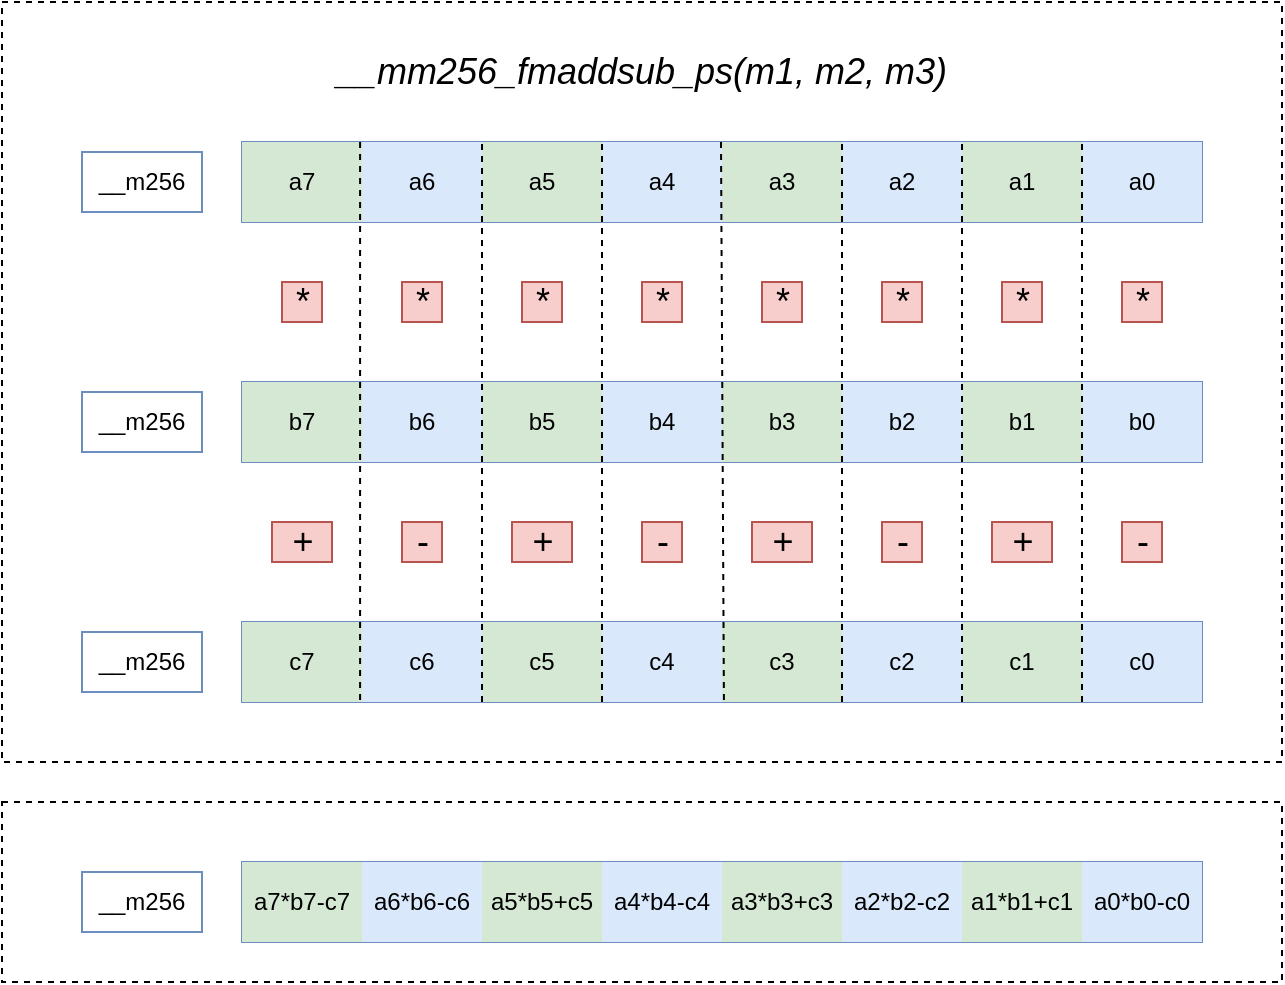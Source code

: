 <mxfile version="17.1.3" type="github" pages="4">
  <diagram id="pXa5YeEDyHt8pJTxcKcW" name="fmaddsub_ps">
    <mxGraphModel dx="1422" dy="754" grid="1" gridSize="10" guides="1" tooltips="1" connect="1" arrows="1" fold="1" page="1" pageScale="1" pageWidth="827" pageHeight="1169" math="0" shadow="0">
      <root>
        <mxCell id="0" />
        <mxCell id="1" parent="0" />
        <mxCell id="WfSF1Zc66INtd5Ujh2xH-1" value="" style="shape=table;startSize=0;container=1;collapsible=0;childLayout=tableLayout;fillColor=#dae8fc;strokeColor=#6c8ebf;" vertex="1" parent="1">
          <mxGeometry x="160" y="160" width="480" height="40" as="geometry" />
        </mxCell>
        <mxCell id="WfSF1Zc66INtd5Ujh2xH-2" value="" style="shape=tableRow;horizontal=0;startSize=0;swimlaneHead=0;swimlaneBody=0;top=0;left=0;bottom=0;right=0;collapsible=0;dropTarget=0;fillColor=#dae8fc;points=[[0,0.5],[1,0.5]];portConstraint=eastwest;strokeColor=#6c8ebf;" vertex="1" parent="WfSF1Zc66INtd5Ujh2xH-1">
          <mxGeometry width="480" height="40" as="geometry" />
        </mxCell>
        <mxCell id="WfSF1Zc66INtd5Ujh2xH-3" value="a7" style="shape=partialRectangle;html=1;whiteSpace=wrap;connectable=0;overflow=hidden;fillColor=#d5e8d4;top=0;left=0;bottom=0;right=0;pointerEvents=1;strokeColor=#82b366;" vertex="1" parent="WfSF1Zc66INtd5Ujh2xH-2">
          <mxGeometry width="60" height="40" as="geometry">
            <mxRectangle width="60" height="40" as="alternateBounds" />
          </mxGeometry>
        </mxCell>
        <mxCell id="WfSF1Zc66INtd5Ujh2xH-4" value="a6" style="shape=partialRectangle;html=1;whiteSpace=wrap;connectable=0;overflow=hidden;fillColor=#dae8fc;top=0;left=0;bottom=0;right=0;pointerEvents=1;strokeColor=#6c8ebf;" vertex="1" parent="WfSF1Zc66INtd5Ujh2xH-2">
          <mxGeometry x="60" width="60" height="40" as="geometry">
            <mxRectangle width="60" height="40" as="alternateBounds" />
          </mxGeometry>
        </mxCell>
        <mxCell id="WfSF1Zc66INtd5Ujh2xH-5" value="a5" style="shape=partialRectangle;html=1;whiteSpace=wrap;connectable=0;overflow=hidden;fillColor=#d5e8d4;top=0;left=0;bottom=0;right=0;pointerEvents=1;strokeColor=#82b366;" vertex="1" parent="WfSF1Zc66INtd5Ujh2xH-2">
          <mxGeometry x="120" width="60" height="40" as="geometry">
            <mxRectangle width="60" height="40" as="alternateBounds" />
          </mxGeometry>
        </mxCell>
        <mxCell id="WfSF1Zc66INtd5Ujh2xH-6" value="a4" style="shape=partialRectangle;html=1;whiteSpace=wrap;connectable=0;overflow=hidden;fillColor=#dae8fc;top=0;left=0;bottom=0;right=0;pointerEvents=1;strokeColor=#6c8ebf;" vertex="1" parent="WfSF1Zc66INtd5Ujh2xH-2">
          <mxGeometry x="180" width="60" height="40" as="geometry">
            <mxRectangle width="60" height="40" as="alternateBounds" />
          </mxGeometry>
        </mxCell>
        <mxCell id="WfSF1Zc66INtd5Ujh2xH-7" value="a3" style="shape=partialRectangle;html=1;whiteSpace=wrap;connectable=0;overflow=hidden;fillColor=#d5e8d4;top=0;left=0;bottom=0;right=0;pointerEvents=1;strokeColor=#82b366;" vertex="1" parent="WfSF1Zc66INtd5Ujh2xH-2">
          <mxGeometry x="240" width="60" height="40" as="geometry">
            <mxRectangle width="60" height="40" as="alternateBounds" />
          </mxGeometry>
        </mxCell>
        <mxCell id="WfSF1Zc66INtd5Ujh2xH-8" value="a2" style="shape=partialRectangle;html=1;whiteSpace=wrap;connectable=0;overflow=hidden;fillColor=#dae8fc;top=0;left=0;bottom=0;right=0;pointerEvents=1;strokeColor=#6c8ebf;" vertex="1" parent="WfSF1Zc66INtd5Ujh2xH-2">
          <mxGeometry x="300" width="60" height="40" as="geometry">
            <mxRectangle width="60" height="40" as="alternateBounds" />
          </mxGeometry>
        </mxCell>
        <mxCell id="WfSF1Zc66INtd5Ujh2xH-9" value="a1" style="shape=partialRectangle;html=1;whiteSpace=wrap;connectable=0;overflow=hidden;fillColor=#d5e8d4;top=0;left=0;bottom=0;right=0;pointerEvents=1;strokeColor=#82b366;" vertex="1" parent="WfSF1Zc66INtd5Ujh2xH-2">
          <mxGeometry x="360" width="60" height="40" as="geometry">
            <mxRectangle width="60" height="40" as="alternateBounds" />
          </mxGeometry>
        </mxCell>
        <mxCell id="WfSF1Zc66INtd5Ujh2xH-10" value="a0" style="shape=partialRectangle;html=1;whiteSpace=wrap;connectable=0;overflow=hidden;fillColor=#dae8fc;top=0;left=0;bottom=0;right=0;pointerEvents=1;strokeColor=#6c8ebf;" vertex="1" parent="WfSF1Zc66INtd5Ujh2xH-2">
          <mxGeometry x="420" width="60" height="40" as="geometry">
            <mxRectangle width="60" height="40" as="alternateBounds" />
          </mxGeometry>
        </mxCell>
        <mxCell id="WfSF1Zc66INtd5Ujh2xH-11" value="" style="shape=table;startSize=0;container=1;collapsible=0;childLayout=tableLayout;fillColor=#dae8fc;strokeColor=#6c8ebf;" vertex="1" parent="1">
          <mxGeometry x="160" y="280" width="480" height="40" as="geometry" />
        </mxCell>
        <mxCell id="WfSF1Zc66INtd5Ujh2xH-12" value="" style="shape=tableRow;horizontal=0;startSize=0;swimlaneHead=0;swimlaneBody=0;top=0;left=0;bottom=0;right=0;collapsible=0;dropTarget=0;fillColor=#dae8fc;points=[[0,0.5],[1,0.5]];portConstraint=eastwest;strokeColor=#6c8ebf;" vertex="1" parent="WfSF1Zc66INtd5Ujh2xH-11">
          <mxGeometry width="480" height="40" as="geometry" />
        </mxCell>
        <mxCell id="WfSF1Zc66INtd5Ujh2xH-13" value="b7" style="shape=partialRectangle;html=1;whiteSpace=wrap;connectable=0;overflow=hidden;fillColor=#d5e8d4;top=0;left=0;bottom=0;right=0;pointerEvents=1;strokeColor=#82b366;" vertex="1" parent="WfSF1Zc66INtd5Ujh2xH-12">
          <mxGeometry width="60" height="40" as="geometry">
            <mxRectangle width="60" height="40" as="alternateBounds" />
          </mxGeometry>
        </mxCell>
        <mxCell id="WfSF1Zc66INtd5Ujh2xH-14" value="b6" style="shape=partialRectangle;html=1;whiteSpace=wrap;connectable=0;overflow=hidden;fillColor=#dae8fc;top=0;left=0;bottom=0;right=0;pointerEvents=1;strokeColor=#6c8ebf;" vertex="1" parent="WfSF1Zc66INtd5Ujh2xH-12">
          <mxGeometry x="60" width="60" height="40" as="geometry">
            <mxRectangle width="60" height="40" as="alternateBounds" />
          </mxGeometry>
        </mxCell>
        <mxCell id="WfSF1Zc66INtd5Ujh2xH-15" value="b5" style="shape=partialRectangle;html=1;whiteSpace=wrap;connectable=0;overflow=hidden;fillColor=#d5e8d4;top=0;left=0;bottom=0;right=0;pointerEvents=1;strokeColor=#82b366;" vertex="1" parent="WfSF1Zc66INtd5Ujh2xH-12">
          <mxGeometry x="120" width="60" height="40" as="geometry">
            <mxRectangle width="60" height="40" as="alternateBounds" />
          </mxGeometry>
        </mxCell>
        <mxCell id="WfSF1Zc66INtd5Ujh2xH-16" value="b4" style="shape=partialRectangle;html=1;whiteSpace=wrap;connectable=0;overflow=hidden;fillColor=#dae8fc;top=0;left=0;bottom=0;right=0;pointerEvents=1;strokeColor=#6c8ebf;" vertex="1" parent="WfSF1Zc66INtd5Ujh2xH-12">
          <mxGeometry x="180" width="60" height="40" as="geometry">
            <mxRectangle width="60" height="40" as="alternateBounds" />
          </mxGeometry>
        </mxCell>
        <mxCell id="WfSF1Zc66INtd5Ujh2xH-17" value="b3" style="shape=partialRectangle;html=1;whiteSpace=wrap;connectable=0;overflow=hidden;fillColor=#d5e8d4;top=0;left=0;bottom=0;right=0;pointerEvents=1;strokeColor=#82b366;" vertex="1" parent="WfSF1Zc66INtd5Ujh2xH-12">
          <mxGeometry x="240" width="60" height="40" as="geometry">
            <mxRectangle width="60" height="40" as="alternateBounds" />
          </mxGeometry>
        </mxCell>
        <mxCell id="WfSF1Zc66INtd5Ujh2xH-18" value="b2" style="shape=partialRectangle;html=1;whiteSpace=wrap;connectable=0;overflow=hidden;fillColor=#dae8fc;top=0;left=0;bottom=0;right=0;pointerEvents=1;strokeColor=#6c8ebf;" vertex="1" parent="WfSF1Zc66INtd5Ujh2xH-12">
          <mxGeometry x="300" width="60" height="40" as="geometry">
            <mxRectangle width="60" height="40" as="alternateBounds" />
          </mxGeometry>
        </mxCell>
        <mxCell id="WfSF1Zc66INtd5Ujh2xH-19" value="b1" style="shape=partialRectangle;html=1;whiteSpace=wrap;connectable=0;overflow=hidden;fillColor=#d5e8d4;top=0;left=0;bottom=0;right=0;pointerEvents=1;strokeColor=#82b366;" vertex="1" parent="WfSF1Zc66INtd5Ujh2xH-12">
          <mxGeometry x="360" width="60" height="40" as="geometry">
            <mxRectangle width="60" height="40" as="alternateBounds" />
          </mxGeometry>
        </mxCell>
        <mxCell id="WfSF1Zc66INtd5Ujh2xH-20" value="b0" style="shape=partialRectangle;html=1;whiteSpace=wrap;connectable=0;overflow=hidden;fillColor=#dae8fc;top=0;left=0;bottom=0;right=0;pointerEvents=1;strokeColor=#6c8ebf;" vertex="1" parent="WfSF1Zc66INtd5Ujh2xH-12">
          <mxGeometry x="420" width="60" height="40" as="geometry">
            <mxRectangle width="60" height="40" as="alternateBounds" />
          </mxGeometry>
        </mxCell>
        <mxCell id="WfSF1Zc66INtd5Ujh2xH-21" value="__m256" style="text;html=1;strokeColor=#6c8ebf;fillColor=none;align=center;verticalAlign=middle;whiteSpace=wrap;rounded=0;" vertex="1" parent="1">
          <mxGeometry x="80" y="165" width="60" height="30" as="geometry" />
        </mxCell>
        <mxCell id="WfSF1Zc66INtd5Ujh2xH-22" value="__m256" style="text;html=1;strokeColor=#6c8ebf;fillColor=none;align=center;verticalAlign=middle;whiteSpace=wrap;rounded=0;" vertex="1" parent="1">
          <mxGeometry x="80" y="285" width="60" height="30" as="geometry" />
        </mxCell>
        <mxCell id="WfSF1Zc66INtd5Ujh2xH-23" value="" style="shape=table;startSize=0;container=1;collapsible=0;childLayout=tableLayout;fillColor=#dae8fc;strokeColor=#6c8ebf;" vertex="1" parent="1">
          <mxGeometry x="160" y="400" width="480" height="40" as="geometry" />
        </mxCell>
        <mxCell id="WfSF1Zc66INtd5Ujh2xH-24" value="" style="shape=tableRow;horizontal=0;startSize=0;swimlaneHead=0;swimlaneBody=0;top=0;left=0;bottom=0;right=0;collapsible=0;dropTarget=0;fillColor=#dae8fc;points=[[0,0.5],[1,0.5]];portConstraint=eastwest;strokeColor=#6c8ebf;" vertex="1" parent="WfSF1Zc66INtd5Ujh2xH-23">
          <mxGeometry width="480" height="40" as="geometry" />
        </mxCell>
        <mxCell id="WfSF1Zc66INtd5Ujh2xH-25" value="c7" style="shape=partialRectangle;html=1;whiteSpace=wrap;connectable=0;overflow=hidden;fillColor=#d5e8d4;top=0;left=0;bottom=0;right=0;pointerEvents=1;strokeColor=#82b366;" vertex="1" parent="WfSF1Zc66INtd5Ujh2xH-24">
          <mxGeometry width="60" height="40" as="geometry">
            <mxRectangle width="60" height="40" as="alternateBounds" />
          </mxGeometry>
        </mxCell>
        <mxCell id="WfSF1Zc66INtd5Ujh2xH-26" value="c6" style="shape=partialRectangle;html=1;whiteSpace=wrap;connectable=0;overflow=hidden;fillColor=#dae8fc;top=0;left=0;bottom=0;right=0;pointerEvents=1;strokeColor=#6c8ebf;" vertex="1" parent="WfSF1Zc66INtd5Ujh2xH-24">
          <mxGeometry x="60" width="60" height="40" as="geometry">
            <mxRectangle width="60" height="40" as="alternateBounds" />
          </mxGeometry>
        </mxCell>
        <mxCell id="WfSF1Zc66INtd5Ujh2xH-27" value="c5" style="shape=partialRectangle;html=1;whiteSpace=wrap;connectable=0;overflow=hidden;fillColor=#d5e8d4;top=0;left=0;bottom=0;right=0;pointerEvents=1;strokeColor=#82b366;" vertex="1" parent="WfSF1Zc66INtd5Ujh2xH-24">
          <mxGeometry x="120" width="60" height="40" as="geometry">
            <mxRectangle width="60" height="40" as="alternateBounds" />
          </mxGeometry>
        </mxCell>
        <mxCell id="WfSF1Zc66INtd5Ujh2xH-28" value="c4" style="shape=partialRectangle;html=1;whiteSpace=wrap;connectable=0;overflow=hidden;fillColor=#dae8fc;top=0;left=0;bottom=0;right=0;pointerEvents=1;strokeColor=#6c8ebf;" vertex="1" parent="WfSF1Zc66INtd5Ujh2xH-24">
          <mxGeometry x="180" width="60" height="40" as="geometry">
            <mxRectangle width="60" height="40" as="alternateBounds" />
          </mxGeometry>
        </mxCell>
        <mxCell id="WfSF1Zc66INtd5Ujh2xH-29" value="c3" style="shape=partialRectangle;html=1;whiteSpace=wrap;connectable=0;overflow=hidden;fillColor=#d5e8d4;top=0;left=0;bottom=0;right=0;pointerEvents=1;strokeColor=#82b366;" vertex="1" parent="WfSF1Zc66INtd5Ujh2xH-24">
          <mxGeometry x="240" width="60" height="40" as="geometry">
            <mxRectangle width="60" height="40" as="alternateBounds" />
          </mxGeometry>
        </mxCell>
        <mxCell id="WfSF1Zc66INtd5Ujh2xH-30" value="c2" style="shape=partialRectangle;html=1;whiteSpace=wrap;connectable=0;overflow=hidden;fillColor=#dae8fc;top=0;left=0;bottom=0;right=0;pointerEvents=1;strokeColor=#6c8ebf;" vertex="1" parent="WfSF1Zc66INtd5Ujh2xH-24">
          <mxGeometry x="300" width="60" height="40" as="geometry">
            <mxRectangle width="60" height="40" as="alternateBounds" />
          </mxGeometry>
        </mxCell>
        <mxCell id="WfSF1Zc66INtd5Ujh2xH-31" value="c1" style="shape=partialRectangle;html=1;whiteSpace=wrap;connectable=0;overflow=hidden;fillColor=#d5e8d4;top=0;left=0;bottom=0;right=0;pointerEvents=1;strokeColor=#82b366;" vertex="1" parent="WfSF1Zc66INtd5Ujh2xH-24">
          <mxGeometry x="360" width="60" height="40" as="geometry">
            <mxRectangle width="60" height="40" as="alternateBounds" />
          </mxGeometry>
        </mxCell>
        <mxCell id="WfSF1Zc66INtd5Ujh2xH-32" value="c0" style="shape=partialRectangle;html=1;whiteSpace=wrap;connectable=0;overflow=hidden;fillColor=#dae8fc;top=0;left=0;bottom=0;right=0;pointerEvents=1;strokeColor=#6c8ebf;" vertex="1" parent="WfSF1Zc66INtd5Ujh2xH-24">
          <mxGeometry x="420" width="60" height="40" as="geometry">
            <mxRectangle width="60" height="40" as="alternateBounds" />
          </mxGeometry>
        </mxCell>
        <mxCell id="WfSF1Zc66INtd5Ujh2xH-33" value="__m256" style="text;html=1;strokeColor=#6c8ebf;fillColor=none;align=center;verticalAlign=middle;whiteSpace=wrap;rounded=0;" vertex="1" parent="1">
          <mxGeometry x="80" y="405" width="60" height="30" as="geometry" />
        </mxCell>
        <mxCell id="WfSF1Zc66INtd5Ujh2xH-34" value="" style="shape=table;startSize=0;container=1;collapsible=0;childLayout=tableLayout;fillColor=#dae8fc;strokeColor=#6c8ebf;" vertex="1" parent="1">
          <mxGeometry x="160" y="520" width="480" height="40" as="geometry" />
        </mxCell>
        <mxCell id="WfSF1Zc66INtd5Ujh2xH-35" value="" style="shape=tableRow;horizontal=0;startSize=0;swimlaneHead=0;swimlaneBody=0;top=0;left=0;bottom=0;right=0;collapsible=0;dropTarget=0;fillColor=#dae8fc;points=[[0,0.5],[1,0.5]];portConstraint=eastwest;strokeColor=#6c8ebf;" vertex="1" parent="WfSF1Zc66INtd5Ujh2xH-34">
          <mxGeometry width="480" height="40" as="geometry" />
        </mxCell>
        <mxCell id="WfSF1Zc66INtd5Ujh2xH-36" value="a7*b7-c7" style="shape=partialRectangle;html=1;whiteSpace=wrap;connectable=0;overflow=hidden;fillColor=#d5e8d4;top=0;left=0;bottom=0;right=0;pointerEvents=1;strokeColor=#000000;" vertex="1" parent="WfSF1Zc66INtd5Ujh2xH-35">
          <mxGeometry width="60" height="40" as="geometry">
            <mxRectangle width="60" height="40" as="alternateBounds" />
          </mxGeometry>
        </mxCell>
        <mxCell id="WfSF1Zc66INtd5Ujh2xH-37" value="a6*b6-c6" style="shape=partialRectangle;html=1;whiteSpace=wrap;connectable=0;overflow=hidden;fillColor=#dae8fc;top=0;left=0;bottom=0;right=0;pointerEvents=1;strokeColor=#6c8ebf;" vertex="1" parent="WfSF1Zc66INtd5Ujh2xH-35">
          <mxGeometry x="60" width="60" height="40" as="geometry">
            <mxRectangle width="60" height="40" as="alternateBounds" />
          </mxGeometry>
        </mxCell>
        <mxCell id="WfSF1Zc66INtd5Ujh2xH-38" value="a5*b5+c5" style="shape=partialRectangle;html=1;whiteSpace=wrap;connectable=0;overflow=hidden;fillColor=#d5e8d4;top=0;left=0;bottom=0;right=0;pointerEvents=1;strokeColor=#000000;" vertex="1" parent="WfSF1Zc66INtd5Ujh2xH-35">
          <mxGeometry x="120" width="60" height="40" as="geometry">
            <mxRectangle width="60" height="40" as="alternateBounds" />
          </mxGeometry>
        </mxCell>
        <mxCell id="WfSF1Zc66INtd5Ujh2xH-39" value="a4*b4-c4" style="shape=partialRectangle;html=1;whiteSpace=wrap;connectable=0;overflow=hidden;fillColor=#dae8fc;top=0;left=0;bottom=0;right=0;pointerEvents=1;strokeColor=#6c8ebf;" vertex="1" parent="WfSF1Zc66INtd5Ujh2xH-35">
          <mxGeometry x="180" width="60" height="40" as="geometry">
            <mxRectangle width="60" height="40" as="alternateBounds" />
          </mxGeometry>
        </mxCell>
        <mxCell id="WfSF1Zc66INtd5Ujh2xH-40" value="a3*b3+c3" style="shape=partialRectangle;html=1;whiteSpace=wrap;connectable=0;overflow=hidden;fillColor=#d5e8d4;top=0;left=0;bottom=0;right=0;pointerEvents=1;strokeColor=#000000;" vertex="1" parent="WfSF1Zc66INtd5Ujh2xH-35">
          <mxGeometry x="240" width="60" height="40" as="geometry">
            <mxRectangle width="60" height="40" as="alternateBounds" />
          </mxGeometry>
        </mxCell>
        <mxCell id="WfSF1Zc66INtd5Ujh2xH-41" value="a2*b2-c2" style="shape=partialRectangle;html=1;whiteSpace=wrap;connectable=0;overflow=hidden;fillColor=#dae8fc;top=0;left=0;bottom=0;right=0;pointerEvents=1;strokeColor=#6c8ebf;" vertex="1" parent="WfSF1Zc66INtd5Ujh2xH-35">
          <mxGeometry x="300" width="60" height="40" as="geometry">
            <mxRectangle width="60" height="40" as="alternateBounds" />
          </mxGeometry>
        </mxCell>
        <mxCell id="WfSF1Zc66INtd5Ujh2xH-42" value="a1*b1+c1" style="shape=partialRectangle;html=1;whiteSpace=wrap;connectable=0;overflow=hidden;fillColor=#d5e8d4;top=0;left=0;bottom=0;right=0;pointerEvents=1;strokeColor=#000000;" vertex="1" parent="WfSF1Zc66INtd5Ujh2xH-35">
          <mxGeometry x="360" width="60" height="40" as="geometry">
            <mxRectangle width="60" height="40" as="alternateBounds" />
          </mxGeometry>
        </mxCell>
        <mxCell id="WfSF1Zc66INtd5Ujh2xH-43" value="a0*b0-c0" style="shape=partialRectangle;html=1;whiteSpace=wrap;connectable=0;overflow=hidden;fillColor=#dae8fc;top=0;left=0;bottom=0;right=0;pointerEvents=1;strokeColor=#6c8ebf;" vertex="1" parent="WfSF1Zc66INtd5Ujh2xH-35">
          <mxGeometry x="420" width="60" height="40" as="geometry">
            <mxRectangle width="60" height="40" as="alternateBounds" />
          </mxGeometry>
        </mxCell>
        <mxCell id="WfSF1Zc66INtd5Ujh2xH-44" value="__m256" style="text;html=1;strokeColor=#6c8ebf;fillColor=none;align=center;verticalAlign=middle;whiteSpace=wrap;rounded=0;" vertex="1" parent="1">
          <mxGeometry x="80" y="525" width="60" height="30" as="geometry" />
        </mxCell>
        <mxCell id="WfSF1Zc66INtd5Ujh2xH-55" value="" style="endArrow=none;html=1;rounded=0;entryX=0.123;entryY=-0.025;entryDx=0;entryDy=0;entryPerimeter=0;strokeColor=default;dashed=1;exitX=0.123;exitY=0.975;exitDx=0;exitDy=0;exitPerimeter=0;" edge="1" parent="1" source="WfSF1Zc66INtd5Ujh2xH-24" target="WfSF1Zc66INtd5Ujh2xH-2">
          <mxGeometry width="50" height="50" relative="1" as="geometry">
            <mxPoint x="210" y="170" as="sourcePoint" />
            <mxPoint x="220" y="120" as="targetPoint" />
          </mxGeometry>
        </mxCell>
        <mxCell id="WfSF1Zc66INtd5Ujh2xH-56" value="" style="endArrow=none;html=1;rounded=0;exitX=0.25;exitY=1;exitDx=0;exitDy=0;entryX=0.123;entryY=-0.025;entryDx=0;entryDy=0;entryPerimeter=0;strokeColor=default;dashed=1;startArrow=none;" edge="1" parent="1" source="WfSF1Zc66INtd5Ujh2xH-23">
          <mxGeometry width="50" height="50" relative="1" as="geometry">
            <mxPoint x="200" y="460" as="sourcePoint" />
            <mxPoint x="280.0" y="160" as="targetPoint" />
          </mxGeometry>
        </mxCell>
        <mxCell id="WfSF1Zc66INtd5Ujh2xH-57" value="" style="endArrow=none;html=1;rounded=0;entryX=0.123;entryY=-0.025;entryDx=0;entryDy=0;entryPerimeter=0;strokeColor=default;dashed=1;" edge="1" parent="1">
          <mxGeometry width="50" height="50" relative="1" as="geometry">
            <mxPoint x="340" y="440" as="sourcePoint" />
            <mxPoint x="340.0" y="160" as="targetPoint" />
          </mxGeometry>
        </mxCell>
        <mxCell id="WfSF1Zc66INtd5Ujh2xH-58" value="" style="endArrow=none;html=1;rounded=0;entryX=0.123;entryY=-0.025;entryDx=0;entryDy=0;entryPerimeter=0;strokeColor=default;dashed=1;exitX=0.502;exitY=0.975;exitDx=0;exitDy=0;exitPerimeter=0;" edge="1" parent="1" source="WfSF1Zc66INtd5Ujh2xH-24">
          <mxGeometry width="50" height="50" relative="1" as="geometry">
            <mxPoint x="399.5" y="562" as="sourcePoint" />
            <mxPoint x="399.5" y="160" as="targetPoint" />
          </mxGeometry>
        </mxCell>
        <mxCell id="WfSF1Zc66INtd5Ujh2xH-59" value="" style="endArrow=none;html=1;rounded=0;entryX=0.123;entryY=-0.025;entryDx=0;entryDy=0;entryPerimeter=0;strokeColor=default;dashed=1;" edge="1" parent="1">
          <mxGeometry width="50" height="50" relative="1" as="geometry">
            <mxPoint x="460" y="440" as="sourcePoint" />
            <mxPoint x="460" y="160" as="targetPoint" />
          </mxGeometry>
        </mxCell>
        <mxCell id="WfSF1Zc66INtd5Ujh2xH-60" value="" style="endArrow=none;html=1;rounded=0;exitX=0.75;exitY=1;exitDx=0;exitDy=0;entryX=0.123;entryY=-0.025;entryDx=0;entryDy=0;entryPerimeter=0;strokeColor=default;dashed=1;" edge="1" parent="1" source="WfSF1Zc66INtd5Ujh2xH-23">
          <mxGeometry width="50" height="50" relative="1" as="geometry">
            <mxPoint x="520" y="562" as="sourcePoint" />
            <mxPoint x="520" y="160" as="targetPoint" />
          </mxGeometry>
        </mxCell>
        <mxCell id="WfSF1Zc66INtd5Ujh2xH-61" value="" style="endArrow=none;html=1;rounded=0;entryX=0.123;entryY=-0.025;entryDx=0;entryDy=0;entryPerimeter=0;strokeColor=default;dashed=1;" edge="1" parent="1">
          <mxGeometry width="50" height="50" relative="1" as="geometry">
            <mxPoint x="580" y="440" as="sourcePoint" />
            <mxPoint x="580" y="158" as="targetPoint" />
          </mxGeometry>
        </mxCell>
        <mxCell id="WfSF1Zc66INtd5Ujh2xH-62" value="&lt;font style=&quot;font-size: 18px&quot;&gt;*&lt;/font&gt;" style="text;html=1;align=center;verticalAlign=middle;resizable=0;points=[];autosize=1;strokeColor=#b85450;fillColor=#f8cecc;" vertex="1" parent="1">
          <mxGeometry x="180" y="230" width="20" height="20" as="geometry" />
        </mxCell>
        <mxCell id="WfSF1Zc66INtd5Ujh2xH-63" value="&lt;font style=&quot;font-size: 18px&quot;&gt;*&lt;/font&gt;" style="text;html=1;align=center;verticalAlign=middle;resizable=0;points=[];autosize=1;strokeColor=#b85450;fillColor=#f8cecc;" vertex="1" parent="1">
          <mxGeometry x="240" y="230" width="20" height="20" as="geometry" />
        </mxCell>
        <mxCell id="WfSF1Zc66INtd5Ujh2xH-64" value="&lt;font style=&quot;font-size: 18px&quot;&gt;*&lt;/font&gt;" style="text;html=1;align=center;verticalAlign=middle;resizable=0;points=[];autosize=1;strokeColor=#b85450;fillColor=#f8cecc;" vertex="1" parent="1">
          <mxGeometry x="300" y="230" width="20" height="20" as="geometry" />
        </mxCell>
        <mxCell id="WfSF1Zc66INtd5Ujh2xH-65" value="&lt;font style=&quot;font-size: 18px&quot;&gt;*&lt;/font&gt;" style="text;html=1;align=center;verticalAlign=middle;resizable=0;points=[];autosize=1;strokeColor=#b85450;fillColor=#f8cecc;" vertex="1" parent="1">
          <mxGeometry x="360" y="230" width="20" height="20" as="geometry" />
        </mxCell>
        <mxCell id="WfSF1Zc66INtd5Ujh2xH-66" value="&lt;font style=&quot;font-size: 18px&quot;&gt;*&lt;/font&gt;" style="text;html=1;align=center;verticalAlign=middle;resizable=0;points=[];autosize=1;strokeColor=#b85450;fillColor=#f8cecc;" vertex="1" parent="1">
          <mxGeometry x="420" y="230" width="20" height="20" as="geometry" />
        </mxCell>
        <mxCell id="WfSF1Zc66INtd5Ujh2xH-67" value="&lt;font style=&quot;font-size: 18px&quot;&gt;*&lt;/font&gt;" style="text;html=1;align=center;verticalAlign=middle;resizable=0;points=[];autosize=1;strokeColor=#b85450;fillColor=#f8cecc;" vertex="1" parent="1">
          <mxGeometry x="480" y="230" width="20" height="20" as="geometry" />
        </mxCell>
        <mxCell id="WfSF1Zc66INtd5Ujh2xH-68" value="&lt;font style=&quot;font-size: 18px&quot;&gt;*&lt;/font&gt;" style="text;html=1;align=center;verticalAlign=middle;resizable=0;points=[];autosize=1;strokeColor=#b85450;fillColor=#f8cecc;" vertex="1" parent="1">
          <mxGeometry x="540" y="230" width="20" height="20" as="geometry" />
        </mxCell>
        <mxCell id="WfSF1Zc66INtd5Ujh2xH-69" value="&lt;font style=&quot;font-size: 18px&quot;&gt;*&lt;/font&gt;" style="text;html=1;align=center;verticalAlign=middle;resizable=0;points=[];autosize=1;strokeColor=#b85450;fillColor=#f8cecc;" vertex="1" parent="1">
          <mxGeometry x="600" y="230" width="20" height="20" as="geometry" />
        </mxCell>
        <mxCell id="WfSF1Zc66INtd5Ujh2xH-70" value="&lt;font style=&quot;font-size: 18px&quot;&gt;-&lt;/font&gt;" style="text;html=1;align=center;verticalAlign=middle;resizable=0;points=[];autosize=1;strokeColor=#b85450;fillColor=#f8cecc;" vertex="1" parent="1">
          <mxGeometry x="600" y="350" width="20" height="20" as="geometry" />
        </mxCell>
        <mxCell id="WfSF1Zc66INtd5Ujh2xH-71" value="&lt;font style=&quot;font-size: 18px&quot;&gt;-&lt;/font&gt;" style="text;html=1;align=center;verticalAlign=middle;resizable=0;points=[];autosize=1;strokeColor=#b85450;fillColor=#f8cecc;" vertex="1" parent="1">
          <mxGeometry x="480" y="350" width="20" height="20" as="geometry" />
        </mxCell>
        <mxCell id="WfSF1Zc66INtd5Ujh2xH-72" value="&lt;font style=&quot;font-size: 18px&quot;&gt;-&lt;/font&gt;" style="text;html=1;align=center;verticalAlign=middle;resizable=0;points=[];autosize=1;strokeColor=#b85450;fillColor=#f8cecc;" vertex="1" parent="1">
          <mxGeometry x="360" y="350" width="20" height="20" as="geometry" />
        </mxCell>
        <mxCell id="WfSF1Zc66INtd5Ujh2xH-73" value="&lt;font style=&quot;font-size: 18px&quot;&gt;-&lt;/font&gt;" style="text;html=1;align=center;verticalAlign=middle;resizable=0;points=[];autosize=1;strokeColor=#b85450;fillColor=#f8cecc;" vertex="1" parent="1">
          <mxGeometry x="240" y="350" width="20" height="20" as="geometry" />
        </mxCell>
        <mxCell id="WfSF1Zc66INtd5Ujh2xH-74" value="&lt;font style=&quot;font-size: 18px&quot;&gt;+&lt;/font&gt;" style="text;html=1;align=center;verticalAlign=middle;resizable=0;points=[];autosize=1;strokeColor=#b85450;fillColor=#f8cecc;" vertex="1" parent="1">
          <mxGeometry x="175" y="350" width="30" height="20" as="geometry" />
        </mxCell>
        <mxCell id="WfSF1Zc66INtd5Ujh2xH-75" value="&lt;font style=&quot;font-size: 18px&quot;&gt;+&lt;/font&gt;" style="text;html=1;align=center;verticalAlign=middle;resizable=0;points=[];autosize=1;strokeColor=#b85450;fillColor=#f8cecc;" vertex="1" parent="1">
          <mxGeometry x="295" y="350" width="30" height="20" as="geometry" />
        </mxCell>
        <mxCell id="WfSF1Zc66INtd5Ujh2xH-76" value="&lt;font style=&quot;font-size: 18px&quot;&gt;+&lt;/font&gt;" style="text;html=1;align=center;verticalAlign=middle;resizable=0;points=[];autosize=1;strokeColor=#b85450;fillColor=#f8cecc;" vertex="1" parent="1">
          <mxGeometry x="415" y="350" width="30" height="20" as="geometry" />
        </mxCell>
        <mxCell id="WfSF1Zc66INtd5Ujh2xH-77" value="&lt;font style=&quot;font-size: 18px&quot;&gt;+&lt;/font&gt;" style="text;html=1;align=center;verticalAlign=middle;resizable=0;points=[];autosize=1;strokeColor=#b85450;fillColor=#f8cecc;" vertex="1" parent="1">
          <mxGeometry x="535" y="350" width="30" height="20" as="geometry" />
        </mxCell>
        <mxCell id="WfSF1Zc66INtd5Ujh2xH-79" value="" style="rounded=0;whiteSpace=wrap;html=1;dashed=1;fontSize=18;strokeColor=#000000;fillColor=none;" vertex="1" parent="1">
          <mxGeometry x="40" y="490" width="640" height="90" as="geometry" />
        </mxCell>
        <mxCell id="WfSF1Zc66INtd5Ujh2xH-81" value="" style="rounded=0;whiteSpace=wrap;html=1;dashed=1;fontSize=18;strokeColor=#000000;fillColor=none;" vertex="1" parent="1">
          <mxGeometry x="40" y="90" width="640" height="380" as="geometry" />
        </mxCell>
        <mxCell id="WfSF1Zc66INtd5Ujh2xH-82" value="&lt;i&gt;__mm256_fmaddsub_ps(m1, m2, m3)&lt;/i&gt;" style="text;html=1;strokeColor=none;fillColor=none;align=center;verticalAlign=middle;whiteSpace=wrap;rounded=0;dashed=1;fontSize=18;" vertex="1" parent="1">
          <mxGeometry x="200" y="110" width="320" height="30" as="geometry" />
        </mxCell>
      </root>
    </mxGraphModel>
  </diagram>
  <diagram name="fmsubadd_ps" id="JcEM1-Vg8Dqtdh2Zx7FB">
    <mxGraphModel dx="1422" dy="754" grid="1" gridSize="10" guides="1" tooltips="1" connect="1" arrows="1" fold="1" page="1" pageScale="1" pageWidth="827" pageHeight="1169" math="0" shadow="0">
      <root>
        <mxCell id="h90DpESBa_Lf4_8nsp0X-0" />
        <mxCell id="h90DpESBa_Lf4_8nsp0X-1" parent="h90DpESBa_Lf4_8nsp0X-0" />
        <mxCell id="h90DpESBa_Lf4_8nsp0X-2" value="" style="shape=table;startSize=0;container=1;collapsible=0;childLayout=tableLayout;fillColor=#ffe6cc;strokeColor=#d79b00;" vertex="1" parent="h90DpESBa_Lf4_8nsp0X-1">
          <mxGeometry x="160" y="160" width="480" height="40" as="geometry" />
        </mxCell>
        <mxCell id="h90DpESBa_Lf4_8nsp0X-3" value="" style="shape=tableRow;horizontal=0;startSize=0;swimlaneHead=0;swimlaneBody=0;top=0;left=0;bottom=0;right=0;collapsible=0;dropTarget=0;fillColor=#ffe6cc;points=[[0,0.5],[1,0.5]];portConstraint=eastwest;strokeColor=#d79b00;" vertex="1" parent="h90DpESBa_Lf4_8nsp0X-2">
          <mxGeometry width="480" height="40" as="geometry" />
        </mxCell>
        <mxCell id="h90DpESBa_Lf4_8nsp0X-4" value="a7" style="shape=partialRectangle;html=1;whiteSpace=wrap;connectable=0;overflow=hidden;fillColor=#e1d5e7;top=0;left=0;bottom=0;right=0;pointerEvents=1;strokeColor=#9673a6;" vertex="1" parent="h90DpESBa_Lf4_8nsp0X-3">
          <mxGeometry width="60" height="40" as="geometry">
            <mxRectangle width="60" height="40" as="alternateBounds" />
          </mxGeometry>
        </mxCell>
        <mxCell id="h90DpESBa_Lf4_8nsp0X-5" value="a6" style="shape=partialRectangle;html=1;whiteSpace=wrap;connectable=0;overflow=hidden;fillColor=#ffe6cc;top=0;left=0;bottom=0;right=0;pointerEvents=1;strokeColor=#d79b00;" vertex="1" parent="h90DpESBa_Lf4_8nsp0X-3">
          <mxGeometry x="60" width="60" height="40" as="geometry">
            <mxRectangle width="60" height="40" as="alternateBounds" />
          </mxGeometry>
        </mxCell>
        <mxCell id="h90DpESBa_Lf4_8nsp0X-6" value="a5" style="shape=partialRectangle;html=1;whiteSpace=wrap;connectable=0;overflow=hidden;fillColor=#e1d5e7;top=0;left=0;bottom=0;right=0;pointerEvents=1;strokeColor=#9673a6;" vertex="1" parent="h90DpESBa_Lf4_8nsp0X-3">
          <mxGeometry x="120" width="60" height="40" as="geometry">
            <mxRectangle width="60" height="40" as="alternateBounds" />
          </mxGeometry>
        </mxCell>
        <mxCell id="h90DpESBa_Lf4_8nsp0X-7" value="a4" style="shape=partialRectangle;html=1;whiteSpace=wrap;connectable=0;overflow=hidden;fillColor=#ffe6cc;top=0;left=0;bottom=0;right=0;pointerEvents=1;strokeColor=#d79b00;" vertex="1" parent="h90DpESBa_Lf4_8nsp0X-3">
          <mxGeometry x="180" width="60" height="40" as="geometry">
            <mxRectangle width="60" height="40" as="alternateBounds" />
          </mxGeometry>
        </mxCell>
        <mxCell id="h90DpESBa_Lf4_8nsp0X-8" value="a3" style="shape=partialRectangle;html=1;whiteSpace=wrap;connectable=0;overflow=hidden;fillColor=#e1d5e7;top=0;left=0;bottom=0;right=0;pointerEvents=1;strokeColor=#9673a6;" vertex="1" parent="h90DpESBa_Lf4_8nsp0X-3">
          <mxGeometry x="240" width="60" height="40" as="geometry">
            <mxRectangle width="60" height="40" as="alternateBounds" />
          </mxGeometry>
        </mxCell>
        <mxCell id="h90DpESBa_Lf4_8nsp0X-9" value="a2" style="shape=partialRectangle;html=1;whiteSpace=wrap;connectable=0;overflow=hidden;fillColor=#ffe6cc;top=0;left=0;bottom=0;right=0;pointerEvents=1;strokeColor=#d79b00;" vertex="1" parent="h90DpESBa_Lf4_8nsp0X-3">
          <mxGeometry x="300" width="60" height="40" as="geometry">
            <mxRectangle width="60" height="40" as="alternateBounds" />
          </mxGeometry>
        </mxCell>
        <mxCell id="h90DpESBa_Lf4_8nsp0X-10" value="a1" style="shape=partialRectangle;html=1;whiteSpace=wrap;connectable=0;overflow=hidden;fillColor=#e1d5e7;top=0;left=0;bottom=0;right=0;pointerEvents=1;strokeColor=#9673a6;" vertex="1" parent="h90DpESBa_Lf4_8nsp0X-3">
          <mxGeometry x="360" width="60" height="40" as="geometry">
            <mxRectangle width="60" height="40" as="alternateBounds" />
          </mxGeometry>
        </mxCell>
        <mxCell id="h90DpESBa_Lf4_8nsp0X-11" value="a0" style="shape=partialRectangle;html=1;whiteSpace=wrap;connectable=0;overflow=hidden;fillColor=#ffe6cc;top=0;left=0;bottom=0;right=0;pointerEvents=1;strokeColor=#d79b00;" vertex="1" parent="h90DpESBa_Lf4_8nsp0X-3">
          <mxGeometry x="420" width="60" height="40" as="geometry">
            <mxRectangle width="60" height="40" as="alternateBounds" />
          </mxGeometry>
        </mxCell>
        <mxCell id="h90DpESBa_Lf4_8nsp0X-12" value="" style="shape=table;startSize=0;container=1;collapsible=0;childLayout=tableLayout;fillColor=#ffe6cc;strokeColor=#d79b00;" vertex="1" parent="h90DpESBa_Lf4_8nsp0X-1">
          <mxGeometry x="160" y="280" width="480" height="40" as="geometry" />
        </mxCell>
        <mxCell id="h90DpESBa_Lf4_8nsp0X-13" value="" style="shape=tableRow;horizontal=0;startSize=0;swimlaneHead=0;swimlaneBody=0;top=0;left=0;bottom=0;right=0;collapsible=0;dropTarget=0;fillColor=#ffe6cc;points=[[0,0.5],[1,0.5]];portConstraint=eastwest;strokeColor=#d79b00;" vertex="1" parent="h90DpESBa_Lf4_8nsp0X-12">
          <mxGeometry width="480" height="40" as="geometry" />
        </mxCell>
        <mxCell id="h90DpESBa_Lf4_8nsp0X-14" value="b7" style="shape=partialRectangle;html=1;whiteSpace=wrap;connectable=0;overflow=hidden;fillColor=#e1d5e7;top=0;left=0;bottom=0;right=0;pointerEvents=1;strokeColor=#9673a6;" vertex="1" parent="h90DpESBa_Lf4_8nsp0X-13">
          <mxGeometry width="60" height="40" as="geometry">
            <mxRectangle width="60" height="40" as="alternateBounds" />
          </mxGeometry>
        </mxCell>
        <mxCell id="h90DpESBa_Lf4_8nsp0X-15" value="b6" style="shape=partialRectangle;html=1;whiteSpace=wrap;connectable=0;overflow=hidden;fillColor=#ffe6cc;top=0;left=0;bottom=0;right=0;pointerEvents=1;strokeColor=#d79b00;" vertex="1" parent="h90DpESBa_Lf4_8nsp0X-13">
          <mxGeometry x="60" width="60" height="40" as="geometry">
            <mxRectangle width="60" height="40" as="alternateBounds" />
          </mxGeometry>
        </mxCell>
        <mxCell id="h90DpESBa_Lf4_8nsp0X-16" value="b5" style="shape=partialRectangle;html=1;whiteSpace=wrap;connectable=0;overflow=hidden;fillColor=#e1d5e7;top=0;left=0;bottom=0;right=0;pointerEvents=1;strokeColor=#9673a6;" vertex="1" parent="h90DpESBa_Lf4_8nsp0X-13">
          <mxGeometry x="120" width="60" height="40" as="geometry">
            <mxRectangle width="60" height="40" as="alternateBounds" />
          </mxGeometry>
        </mxCell>
        <mxCell id="h90DpESBa_Lf4_8nsp0X-17" value="b4" style="shape=partialRectangle;html=1;whiteSpace=wrap;connectable=0;overflow=hidden;fillColor=#ffe6cc;top=0;left=0;bottom=0;right=0;pointerEvents=1;strokeColor=#d79b00;" vertex="1" parent="h90DpESBa_Lf4_8nsp0X-13">
          <mxGeometry x="180" width="60" height="40" as="geometry">
            <mxRectangle width="60" height="40" as="alternateBounds" />
          </mxGeometry>
        </mxCell>
        <mxCell id="h90DpESBa_Lf4_8nsp0X-18" value="b3" style="shape=partialRectangle;html=1;whiteSpace=wrap;connectable=0;overflow=hidden;fillColor=#e1d5e7;top=0;left=0;bottom=0;right=0;pointerEvents=1;strokeColor=#9673a6;" vertex="1" parent="h90DpESBa_Lf4_8nsp0X-13">
          <mxGeometry x="240" width="60" height="40" as="geometry">
            <mxRectangle width="60" height="40" as="alternateBounds" />
          </mxGeometry>
        </mxCell>
        <mxCell id="h90DpESBa_Lf4_8nsp0X-19" value="b2" style="shape=partialRectangle;html=1;whiteSpace=wrap;connectable=0;overflow=hidden;fillColor=#ffe6cc;top=0;left=0;bottom=0;right=0;pointerEvents=1;strokeColor=#d79b00;" vertex="1" parent="h90DpESBa_Lf4_8nsp0X-13">
          <mxGeometry x="300" width="60" height="40" as="geometry">
            <mxRectangle width="60" height="40" as="alternateBounds" />
          </mxGeometry>
        </mxCell>
        <mxCell id="h90DpESBa_Lf4_8nsp0X-20" value="b1" style="shape=partialRectangle;html=1;whiteSpace=wrap;connectable=0;overflow=hidden;fillColor=#e1d5e7;top=0;left=0;bottom=0;right=0;pointerEvents=1;strokeColor=#9673a6;" vertex="1" parent="h90DpESBa_Lf4_8nsp0X-13">
          <mxGeometry x="360" width="60" height="40" as="geometry">
            <mxRectangle width="60" height="40" as="alternateBounds" />
          </mxGeometry>
        </mxCell>
        <mxCell id="h90DpESBa_Lf4_8nsp0X-21" value="b0" style="shape=partialRectangle;html=1;whiteSpace=wrap;connectable=0;overflow=hidden;fillColor=#ffe6cc;top=0;left=0;bottom=0;right=0;pointerEvents=1;strokeColor=#d79b00;" vertex="1" parent="h90DpESBa_Lf4_8nsp0X-13">
          <mxGeometry x="420" width="60" height="40" as="geometry">
            <mxRectangle width="60" height="40" as="alternateBounds" />
          </mxGeometry>
        </mxCell>
        <mxCell id="h90DpESBa_Lf4_8nsp0X-22" value="__m256" style="text;html=1;strokeColor=#d79b00;fillColor=#ffe6cc;align=center;verticalAlign=middle;whiteSpace=wrap;rounded=0;" vertex="1" parent="h90DpESBa_Lf4_8nsp0X-1">
          <mxGeometry x="80" y="165" width="60" height="30" as="geometry" />
        </mxCell>
        <mxCell id="h90DpESBa_Lf4_8nsp0X-23" value="__m256" style="text;html=1;strokeColor=#d79b00;fillColor=#ffe6cc;align=center;verticalAlign=middle;whiteSpace=wrap;rounded=0;" vertex="1" parent="h90DpESBa_Lf4_8nsp0X-1">
          <mxGeometry x="80" y="285" width="60" height="30" as="geometry" />
        </mxCell>
        <mxCell id="h90DpESBa_Lf4_8nsp0X-24" value="" style="shape=table;startSize=0;container=1;collapsible=0;childLayout=tableLayout;fillColor=#ffe6cc;strokeColor=#d79b00;" vertex="1" parent="h90DpESBa_Lf4_8nsp0X-1">
          <mxGeometry x="160" y="400" width="480" height="40" as="geometry" />
        </mxCell>
        <mxCell id="h90DpESBa_Lf4_8nsp0X-25" value="" style="shape=tableRow;horizontal=0;startSize=0;swimlaneHead=0;swimlaneBody=0;top=0;left=0;bottom=0;right=0;collapsible=0;dropTarget=0;fillColor=#ffe6cc;points=[[0,0.5],[1,0.5]];portConstraint=eastwest;strokeColor=#d79b00;" vertex="1" parent="h90DpESBa_Lf4_8nsp0X-24">
          <mxGeometry width="480" height="40" as="geometry" />
        </mxCell>
        <mxCell id="h90DpESBa_Lf4_8nsp0X-26" value="c7" style="shape=partialRectangle;html=1;whiteSpace=wrap;connectable=0;overflow=hidden;fillColor=#e1d5e7;top=0;left=0;bottom=0;right=0;pointerEvents=1;strokeColor=#9673a6;" vertex="1" parent="h90DpESBa_Lf4_8nsp0X-25">
          <mxGeometry width="60" height="40" as="geometry">
            <mxRectangle width="60" height="40" as="alternateBounds" />
          </mxGeometry>
        </mxCell>
        <mxCell id="h90DpESBa_Lf4_8nsp0X-27" value="c6" style="shape=partialRectangle;html=1;whiteSpace=wrap;connectable=0;overflow=hidden;fillColor=#ffe6cc;top=0;left=0;bottom=0;right=0;pointerEvents=1;strokeColor=#d79b00;" vertex="1" parent="h90DpESBa_Lf4_8nsp0X-25">
          <mxGeometry x="60" width="60" height="40" as="geometry">
            <mxRectangle width="60" height="40" as="alternateBounds" />
          </mxGeometry>
        </mxCell>
        <mxCell id="h90DpESBa_Lf4_8nsp0X-28" value="c5" style="shape=partialRectangle;html=1;whiteSpace=wrap;connectable=0;overflow=hidden;fillColor=#e1d5e7;top=0;left=0;bottom=0;right=0;pointerEvents=1;strokeColor=#9673a6;" vertex="1" parent="h90DpESBa_Lf4_8nsp0X-25">
          <mxGeometry x="120" width="60" height="40" as="geometry">
            <mxRectangle width="60" height="40" as="alternateBounds" />
          </mxGeometry>
        </mxCell>
        <mxCell id="h90DpESBa_Lf4_8nsp0X-29" value="c4" style="shape=partialRectangle;html=1;whiteSpace=wrap;connectable=0;overflow=hidden;fillColor=#ffe6cc;top=0;left=0;bottom=0;right=0;pointerEvents=1;strokeColor=#d79b00;" vertex="1" parent="h90DpESBa_Lf4_8nsp0X-25">
          <mxGeometry x="180" width="60" height="40" as="geometry">
            <mxRectangle width="60" height="40" as="alternateBounds" />
          </mxGeometry>
        </mxCell>
        <mxCell id="h90DpESBa_Lf4_8nsp0X-30" value="c3" style="shape=partialRectangle;html=1;whiteSpace=wrap;connectable=0;overflow=hidden;fillColor=#e1d5e7;top=0;left=0;bottom=0;right=0;pointerEvents=1;strokeColor=#9673a6;" vertex="1" parent="h90DpESBa_Lf4_8nsp0X-25">
          <mxGeometry x="240" width="60" height="40" as="geometry">
            <mxRectangle width="60" height="40" as="alternateBounds" />
          </mxGeometry>
        </mxCell>
        <mxCell id="h90DpESBa_Lf4_8nsp0X-31" value="c2" style="shape=partialRectangle;html=1;whiteSpace=wrap;connectable=0;overflow=hidden;fillColor=#ffe6cc;top=0;left=0;bottom=0;right=0;pointerEvents=1;strokeColor=#d79b00;" vertex="1" parent="h90DpESBa_Lf4_8nsp0X-25">
          <mxGeometry x="300" width="60" height="40" as="geometry">
            <mxRectangle width="60" height="40" as="alternateBounds" />
          </mxGeometry>
        </mxCell>
        <mxCell id="h90DpESBa_Lf4_8nsp0X-32" value="c1" style="shape=partialRectangle;html=1;whiteSpace=wrap;connectable=0;overflow=hidden;fillColor=#e1d5e7;top=0;left=0;bottom=0;right=0;pointerEvents=1;strokeColor=#9673a6;" vertex="1" parent="h90DpESBa_Lf4_8nsp0X-25">
          <mxGeometry x="360" width="60" height="40" as="geometry">
            <mxRectangle width="60" height="40" as="alternateBounds" />
          </mxGeometry>
        </mxCell>
        <mxCell id="h90DpESBa_Lf4_8nsp0X-33" value="c0" style="shape=partialRectangle;html=1;whiteSpace=wrap;connectable=0;overflow=hidden;fillColor=#ffe6cc;top=0;left=0;bottom=0;right=0;pointerEvents=1;strokeColor=#d79b00;" vertex="1" parent="h90DpESBa_Lf4_8nsp0X-25">
          <mxGeometry x="420" width="60" height="40" as="geometry">
            <mxRectangle width="60" height="40" as="alternateBounds" />
          </mxGeometry>
        </mxCell>
        <mxCell id="h90DpESBa_Lf4_8nsp0X-34" value="__m256" style="text;html=1;strokeColor=#d79b00;fillColor=#ffe6cc;align=center;verticalAlign=middle;whiteSpace=wrap;rounded=0;" vertex="1" parent="h90DpESBa_Lf4_8nsp0X-1">
          <mxGeometry x="80" y="405" width="60" height="30" as="geometry" />
        </mxCell>
        <mxCell id="h90DpESBa_Lf4_8nsp0X-35" value="" style="shape=table;startSize=0;container=1;collapsible=0;childLayout=tableLayout;fillColor=#ffe6cc;strokeColor=#d79b00;" vertex="1" parent="h90DpESBa_Lf4_8nsp0X-1">
          <mxGeometry x="160" y="520" width="480" height="40" as="geometry" />
        </mxCell>
        <mxCell id="h90DpESBa_Lf4_8nsp0X-36" value="" style="shape=tableRow;horizontal=0;startSize=0;swimlaneHead=0;swimlaneBody=0;top=0;left=0;bottom=0;right=0;collapsible=0;dropTarget=0;fillColor=#ffe6cc;points=[[0,0.5],[1,0.5]];portConstraint=eastwest;strokeColor=#d79b00;" vertex="1" parent="h90DpESBa_Lf4_8nsp0X-35">
          <mxGeometry width="480" height="40" as="geometry" />
        </mxCell>
        <mxCell id="h90DpESBa_Lf4_8nsp0X-37" value="a7*b7+c7" style="shape=partialRectangle;html=1;whiteSpace=wrap;connectable=0;overflow=hidden;fillColor=#e1d5e7;top=0;left=0;bottom=0;right=0;pointerEvents=1;strokeColor=#9673a6;" vertex="1" parent="h90DpESBa_Lf4_8nsp0X-36">
          <mxGeometry width="60" height="40" as="geometry">
            <mxRectangle width="60" height="40" as="alternateBounds" />
          </mxGeometry>
        </mxCell>
        <mxCell id="h90DpESBa_Lf4_8nsp0X-38" value="a6*b6+c6" style="shape=partialRectangle;html=1;whiteSpace=wrap;connectable=0;overflow=hidden;fillColor=#ffe6cc;top=0;left=0;bottom=0;right=0;pointerEvents=1;strokeColor=#d79b00;" vertex="1" parent="h90DpESBa_Lf4_8nsp0X-36">
          <mxGeometry x="60" width="60" height="40" as="geometry">
            <mxRectangle width="60" height="40" as="alternateBounds" />
          </mxGeometry>
        </mxCell>
        <mxCell id="h90DpESBa_Lf4_8nsp0X-39" value="a5*b5-c5" style="shape=partialRectangle;html=1;whiteSpace=wrap;connectable=0;overflow=hidden;fillColor=#e1d5e7;top=0;left=0;bottom=0;right=0;pointerEvents=1;strokeColor=#9673a6;" vertex="1" parent="h90DpESBa_Lf4_8nsp0X-36">
          <mxGeometry x="120" width="60" height="40" as="geometry">
            <mxRectangle width="60" height="40" as="alternateBounds" />
          </mxGeometry>
        </mxCell>
        <mxCell id="h90DpESBa_Lf4_8nsp0X-40" value="a4*b4+c4" style="shape=partialRectangle;html=1;whiteSpace=wrap;connectable=0;overflow=hidden;fillColor=#ffe6cc;top=0;left=0;bottom=0;right=0;pointerEvents=1;strokeColor=#d79b00;" vertex="1" parent="h90DpESBa_Lf4_8nsp0X-36">
          <mxGeometry x="180" width="60" height="40" as="geometry">
            <mxRectangle width="60" height="40" as="alternateBounds" />
          </mxGeometry>
        </mxCell>
        <mxCell id="h90DpESBa_Lf4_8nsp0X-41" value="a3*b3-c3" style="shape=partialRectangle;html=1;whiteSpace=wrap;connectable=0;overflow=hidden;fillColor=#e1d5e7;top=0;left=0;bottom=0;right=0;pointerEvents=1;strokeColor=#9673a6;" vertex="1" parent="h90DpESBa_Lf4_8nsp0X-36">
          <mxGeometry x="240" width="60" height="40" as="geometry">
            <mxRectangle width="60" height="40" as="alternateBounds" />
          </mxGeometry>
        </mxCell>
        <mxCell id="h90DpESBa_Lf4_8nsp0X-42" value="a2*b2+c2" style="shape=partialRectangle;html=1;whiteSpace=wrap;connectable=0;overflow=hidden;fillColor=#ffe6cc;top=0;left=0;bottom=0;right=0;pointerEvents=1;strokeColor=#d79b00;" vertex="1" parent="h90DpESBa_Lf4_8nsp0X-36">
          <mxGeometry x="300" width="60" height="40" as="geometry">
            <mxRectangle width="60" height="40" as="alternateBounds" />
          </mxGeometry>
        </mxCell>
        <mxCell id="h90DpESBa_Lf4_8nsp0X-43" value="a1*b1-c1" style="shape=partialRectangle;html=1;whiteSpace=wrap;connectable=0;overflow=hidden;fillColor=#e1d5e7;top=0;left=0;bottom=0;right=0;pointerEvents=1;strokeColor=#9673a6;" vertex="1" parent="h90DpESBa_Lf4_8nsp0X-36">
          <mxGeometry x="360" width="60" height="40" as="geometry">
            <mxRectangle width="60" height="40" as="alternateBounds" />
          </mxGeometry>
        </mxCell>
        <mxCell id="h90DpESBa_Lf4_8nsp0X-44" value="a0*b0+c0" style="shape=partialRectangle;html=1;whiteSpace=wrap;connectable=0;overflow=hidden;fillColor=#ffe6cc;top=0;left=0;bottom=0;right=0;pointerEvents=1;strokeColor=#d79b00;" vertex="1" parent="h90DpESBa_Lf4_8nsp0X-36">
          <mxGeometry x="420" width="60" height="40" as="geometry">
            <mxRectangle width="60" height="40" as="alternateBounds" />
          </mxGeometry>
        </mxCell>
        <mxCell id="h90DpESBa_Lf4_8nsp0X-45" value="__m256" style="text;html=1;strokeColor=#d79b00;fillColor=#ffe6cc;align=center;verticalAlign=middle;whiteSpace=wrap;rounded=0;" vertex="1" parent="h90DpESBa_Lf4_8nsp0X-1">
          <mxGeometry x="80" y="525" width="60" height="30" as="geometry" />
        </mxCell>
        <mxCell id="h90DpESBa_Lf4_8nsp0X-46" value="" style="endArrow=none;html=1;rounded=0;entryX=0.123;entryY=-0.025;entryDx=0;entryDy=0;entryPerimeter=0;strokeColor=#d79b00;dashed=1;exitX=0.123;exitY=0.975;exitDx=0;exitDy=0;exitPerimeter=0;fillColor=#ffe6cc;" edge="1" parent="h90DpESBa_Lf4_8nsp0X-1" source="h90DpESBa_Lf4_8nsp0X-25" target="h90DpESBa_Lf4_8nsp0X-3">
          <mxGeometry width="50" height="50" relative="1" as="geometry">
            <mxPoint x="210" y="170" as="sourcePoint" />
            <mxPoint x="220" y="120" as="targetPoint" />
          </mxGeometry>
        </mxCell>
        <mxCell id="h90DpESBa_Lf4_8nsp0X-47" value="" style="endArrow=none;html=1;rounded=0;exitX=0.25;exitY=1;exitDx=0;exitDy=0;entryX=0.123;entryY=-0.025;entryDx=0;entryDy=0;entryPerimeter=0;strokeColor=#d79b00;dashed=1;startArrow=none;fillColor=#ffe6cc;" edge="1" parent="h90DpESBa_Lf4_8nsp0X-1" source="h90DpESBa_Lf4_8nsp0X-24">
          <mxGeometry width="50" height="50" relative="1" as="geometry">
            <mxPoint x="200" y="460" as="sourcePoint" />
            <mxPoint x="280.0" y="160" as="targetPoint" />
          </mxGeometry>
        </mxCell>
        <mxCell id="h90DpESBa_Lf4_8nsp0X-48" value="" style="endArrow=none;html=1;rounded=0;entryX=0.123;entryY=-0.025;entryDx=0;entryDy=0;entryPerimeter=0;strokeColor=#d79b00;dashed=1;fillColor=#ffe6cc;" edge="1" parent="h90DpESBa_Lf4_8nsp0X-1">
          <mxGeometry width="50" height="50" relative="1" as="geometry">
            <mxPoint x="340" y="440" as="sourcePoint" />
            <mxPoint x="340.0" y="160" as="targetPoint" />
          </mxGeometry>
        </mxCell>
        <mxCell id="h90DpESBa_Lf4_8nsp0X-49" value="" style="endArrow=none;html=1;rounded=0;entryX=0.123;entryY=-0.025;entryDx=0;entryDy=0;entryPerimeter=0;strokeColor=#d79b00;dashed=1;exitX=0.502;exitY=0.975;exitDx=0;exitDy=0;exitPerimeter=0;fillColor=#ffe6cc;" edge="1" parent="h90DpESBa_Lf4_8nsp0X-1" source="h90DpESBa_Lf4_8nsp0X-25">
          <mxGeometry width="50" height="50" relative="1" as="geometry">
            <mxPoint x="399.5" y="562" as="sourcePoint" />
            <mxPoint x="399.5" y="160" as="targetPoint" />
          </mxGeometry>
        </mxCell>
        <mxCell id="h90DpESBa_Lf4_8nsp0X-50" value="" style="endArrow=none;html=1;rounded=0;entryX=0.123;entryY=-0.025;entryDx=0;entryDy=0;entryPerimeter=0;strokeColor=#d79b00;dashed=1;fillColor=#ffe6cc;" edge="1" parent="h90DpESBa_Lf4_8nsp0X-1">
          <mxGeometry width="50" height="50" relative="1" as="geometry">
            <mxPoint x="460" y="440" as="sourcePoint" />
            <mxPoint x="460" y="160" as="targetPoint" />
          </mxGeometry>
        </mxCell>
        <mxCell id="h90DpESBa_Lf4_8nsp0X-51" value="" style="endArrow=none;html=1;rounded=0;exitX=0.75;exitY=1;exitDx=0;exitDy=0;entryX=0.123;entryY=-0.025;entryDx=0;entryDy=0;entryPerimeter=0;strokeColor=#d79b00;dashed=1;fillColor=#ffe6cc;" edge="1" parent="h90DpESBa_Lf4_8nsp0X-1" source="h90DpESBa_Lf4_8nsp0X-24">
          <mxGeometry width="50" height="50" relative="1" as="geometry">
            <mxPoint x="520" y="562" as="sourcePoint" />
            <mxPoint x="520" y="160" as="targetPoint" />
          </mxGeometry>
        </mxCell>
        <mxCell id="h90DpESBa_Lf4_8nsp0X-52" value="" style="endArrow=none;html=1;rounded=0;entryX=0.123;entryY=-0.025;entryDx=0;entryDy=0;entryPerimeter=0;strokeColor=#d79b00;dashed=1;fillColor=#ffe6cc;" edge="1" parent="h90DpESBa_Lf4_8nsp0X-1">
          <mxGeometry width="50" height="50" relative="1" as="geometry">
            <mxPoint x="580" y="440" as="sourcePoint" />
            <mxPoint x="580" y="158" as="targetPoint" />
          </mxGeometry>
        </mxCell>
        <mxCell id="h90DpESBa_Lf4_8nsp0X-53" value="&lt;font style=&quot;font-size: 18px&quot;&gt;*&lt;/font&gt;" style="text;html=1;align=center;verticalAlign=middle;resizable=0;points=[];autosize=1;strokeColor=#6c8ebf;fillColor=#dae8fc;" vertex="1" parent="h90DpESBa_Lf4_8nsp0X-1">
          <mxGeometry x="180" y="230" width="20" height="20" as="geometry" />
        </mxCell>
        <mxCell id="h90DpESBa_Lf4_8nsp0X-54" value="&lt;font style=&quot;font-size: 18px&quot;&gt;*&lt;/font&gt;" style="text;html=1;align=center;verticalAlign=middle;resizable=0;points=[];autosize=1;strokeColor=#6c8ebf;fillColor=#dae8fc;" vertex="1" parent="h90DpESBa_Lf4_8nsp0X-1">
          <mxGeometry x="240" y="230" width="20" height="20" as="geometry" />
        </mxCell>
        <mxCell id="h90DpESBa_Lf4_8nsp0X-55" value="&lt;font style=&quot;font-size: 18px&quot;&gt;*&lt;/font&gt;" style="text;html=1;align=center;verticalAlign=middle;resizable=0;points=[];autosize=1;strokeColor=#6c8ebf;fillColor=#dae8fc;" vertex="1" parent="h90DpESBa_Lf4_8nsp0X-1">
          <mxGeometry x="300" y="230" width="20" height="20" as="geometry" />
        </mxCell>
        <mxCell id="h90DpESBa_Lf4_8nsp0X-56" value="&lt;font style=&quot;font-size: 18px&quot;&gt;*&lt;/font&gt;" style="text;html=1;align=center;verticalAlign=middle;resizable=0;points=[];autosize=1;strokeColor=#6c8ebf;fillColor=#dae8fc;" vertex="1" parent="h90DpESBa_Lf4_8nsp0X-1">
          <mxGeometry x="360" y="230" width="20" height="20" as="geometry" />
        </mxCell>
        <mxCell id="h90DpESBa_Lf4_8nsp0X-57" value="&lt;font style=&quot;font-size: 18px&quot;&gt;*&lt;/font&gt;" style="text;html=1;align=center;verticalAlign=middle;resizable=0;points=[];autosize=1;strokeColor=#6c8ebf;fillColor=#dae8fc;" vertex="1" parent="h90DpESBa_Lf4_8nsp0X-1">
          <mxGeometry x="420" y="230" width="20" height="20" as="geometry" />
        </mxCell>
        <mxCell id="h90DpESBa_Lf4_8nsp0X-58" value="&lt;font style=&quot;font-size: 18px&quot;&gt;*&lt;/font&gt;" style="text;html=1;align=center;verticalAlign=middle;resizable=0;points=[];autosize=1;strokeColor=#6c8ebf;fillColor=#dae8fc;" vertex="1" parent="h90DpESBa_Lf4_8nsp0X-1">
          <mxGeometry x="480" y="230" width="20" height="20" as="geometry" />
        </mxCell>
        <mxCell id="h90DpESBa_Lf4_8nsp0X-59" value="&lt;font style=&quot;font-size: 18px&quot;&gt;*&lt;/font&gt;" style="text;html=1;align=center;verticalAlign=middle;resizable=0;points=[];autosize=1;strokeColor=#6c8ebf;fillColor=#dae8fc;" vertex="1" parent="h90DpESBa_Lf4_8nsp0X-1">
          <mxGeometry x="540" y="230" width="20" height="20" as="geometry" />
        </mxCell>
        <mxCell id="h90DpESBa_Lf4_8nsp0X-60" value="&lt;font style=&quot;font-size: 18px&quot;&gt;*&lt;/font&gt;" style="text;html=1;align=center;verticalAlign=middle;resizable=0;points=[];autosize=1;strokeColor=#6c8ebf;fillColor=#dae8fc;" vertex="1" parent="h90DpESBa_Lf4_8nsp0X-1">
          <mxGeometry x="600" y="230" width="20" height="20" as="geometry" />
        </mxCell>
        <mxCell id="h90DpESBa_Lf4_8nsp0X-61" value="&lt;font style=&quot;font-size: 18px&quot;&gt;+&lt;/font&gt;" style="text;html=1;align=center;verticalAlign=middle;resizable=0;points=[];autosize=1;strokeColor=#6c8ebf;fillColor=#dae8fc;" vertex="1" parent="h90DpESBa_Lf4_8nsp0X-1">
          <mxGeometry x="595" y="350" width="30" height="20" as="geometry" />
        </mxCell>
        <mxCell id="h90DpESBa_Lf4_8nsp0X-62" value="&lt;font style=&quot;font-size: 18px&quot;&gt;+&lt;/font&gt;" style="text;html=1;align=center;verticalAlign=middle;resizable=0;points=[];autosize=1;strokeColor=#6c8ebf;fillColor=#dae8fc;" vertex="1" parent="h90DpESBa_Lf4_8nsp0X-1">
          <mxGeometry x="475" y="350" width="30" height="20" as="geometry" />
        </mxCell>
        <mxCell id="h90DpESBa_Lf4_8nsp0X-63" value="&lt;font style=&quot;font-size: 18px&quot;&gt;+&lt;/font&gt;" style="text;html=1;align=center;verticalAlign=middle;resizable=0;points=[];autosize=1;strokeColor=#6c8ebf;fillColor=#dae8fc;" vertex="1" parent="h90DpESBa_Lf4_8nsp0X-1">
          <mxGeometry x="355" y="350" width="30" height="20" as="geometry" />
        </mxCell>
        <mxCell id="h90DpESBa_Lf4_8nsp0X-64" value="&lt;font style=&quot;font-size: 18px&quot;&gt;+&lt;/font&gt;" style="text;html=1;align=center;verticalAlign=middle;resizable=0;points=[];autosize=1;strokeColor=#6c8ebf;fillColor=#dae8fc;" vertex="1" parent="h90DpESBa_Lf4_8nsp0X-1">
          <mxGeometry x="235" y="350" width="30" height="20" as="geometry" />
        </mxCell>
        <mxCell id="h90DpESBa_Lf4_8nsp0X-65" value="&lt;font style=&quot;font-size: 18px&quot;&gt;-&lt;/font&gt;" style="text;html=1;align=center;verticalAlign=middle;resizable=0;points=[];autosize=1;strokeColor=#6c8ebf;fillColor=#dae8fc;" vertex="1" parent="h90DpESBa_Lf4_8nsp0X-1">
          <mxGeometry x="180" y="350" width="20" height="20" as="geometry" />
        </mxCell>
        <mxCell id="h90DpESBa_Lf4_8nsp0X-66" value="&lt;font style=&quot;font-size: 18px&quot;&gt;-&lt;/font&gt;" style="text;html=1;align=center;verticalAlign=middle;resizable=0;points=[];autosize=1;strokeColor=#6c8ebf;fillColor=#dae8fc;" vertex="1" parent="h90DpESBa_Lf4_8nsp0X-1">
          <mxGeometry x="300" y="350" width="20" height="20" as="geometry" />
        </mxCell>
        <mxCell id="h90DpESBa_Lf4_8nsp0X-67" value="&lt;font style=&quot;font-size: 18px&quot;&gt;-&lt;/font&gt;" style="text;html=1;align=center;verticalAlign=middle;resizable=0;points=[];autosize=1;strokeColor=#6c8ebf;fillColor=#dae8fc;" vertex="1" parent="h90DpESBa_Lf4_8nsp0X-1">
          <mxGeometry x="420" y="350" width="20" height="20" as="geometry" />
        </mxCell>
        <mxCell id="h90DpESBa_Lf4_8nsp0X-68" value="&lt;font style=&quot;font-size: 18px&quot;&gt;-&lt;/font&gt;" style="text;html=1;align=center;verticalAlign=middle;resizable=0;points=[];autosize=1;strokeColor=#6c8ebf;fillColor=#dae8fc;" vertex="1" parent="h90DpESBa_Lf4_8nsp0X-1">
          <mxGeometry x="540" y="350" width="20" height="20" as="geometry" />
        </mxCell>
        <mxCell id="h90DpESBa_Lf4_8nsp0X-69" value="" style="rounded=0;whiteSpace=wrap;html=1;dashed=1;fontSize=18;strokeColor=#000000;fillColor=none;" vertex="1" parent="h90DpESBa_Lf4_8nsp0X-1">
          <mxGeometry x="40" y="490" width="640" height="90" as="geometry" />
        </mxCell>
        <mxCell id="h90DpESBa_Lf4_8nsp0X-70" value="" style="rounded=0;whiteSpace=wrap;html=1;dashed=1;fontSize=18;strokeColor=#000000;fillColor=none;" vertex="1" parent="h90DpESBa_Lf4_8nsp0X-1">
          <mxGeometry x="40" y="90" width="640" height="380" as="geometry" />
        </mxCell>
        <mxCell id="h90DpESBa_Lf4_8nsp0X-71" value="&lt;i&gt;__mm256_fmsubadd_ps(m1, m2, m3)&lt;/i&gt;" style="text;html=1;strokeColor=#d79b00;fillColor=none;align=center;verticalAlign=middle;whiteSpace=wrap;rounded=0;dashed=1;fontSize=18;" vertex="1" parent="h90DpESBa_Lf4_8nsp0X-1">
          <mxGeometry x="200" y="110" width="320" height="30" as="geometry" />
        </mxCell>
      </root>
    </mxGraphModel>
  </diagram>
  <diagram name="fnmadd" id="P4pQ_F6H8q6TJX2ZeaWg">
    <mxGraphModel dx="1422" dy="754" grid="1" gridSize="10" guides="1" tooltips="1" connect="1" arrows="1" fold="1" page="1" pageScale="1" pageWidth="827" pageHeight="1169" math="0" shadow="0">
      <root>
        <mxCell id="Ad3nmbv3oK-rRAc0MzFZ-0" />
        <mxCell id="Ad3nmbv3oK-rRAc0MzFZ-1" parent="Ad3nmbv3oK-rRAc0MzFZ-0" />
        <mxCell id="Ad3nmbv3oK-rRAc0MzFZ-2" value="" style="shape=table;startSize=0;container=1;collapsible=0;childLayout=tableLayout;fillColor=#dae8fc;strokeColor=#6c8ebf;" vertex="1" parent="Ad3nmbv3oK-rRAc0MzFZ-1">
          <mxGeometry x="160" y="160" width="480" height="40" as="geometry" />
        </mxCell>
        <mxCell id="Ad3nmbv3oK-rRAc0MzFZ-3" value="" style="shape=tableRow;horizontal=0;startSize=0;swimlaneHead=0;swimlaneBody=0;top=0;left=0;bottom=0;right=0;collapsible=0;dropTarget=0;fillColor=#dae8fc;points=[[0,0.5],[1,0.5]];portConstraint=eastwest;strokeColor=#6c8ebf;" vertex="1" parent="Ad3nmbv3oK-rRAc0MzFZ-2">
          <mxGeometry width="480" height="40" as="geometry" />
        </mxCell>
        <mxCell id="Ad3nmbv3oK-rRAc0MzFZ-4" value="a7" style="shape=partialRectangle;html=1;whiteSpace=wrap;connectable=0;overflow=hidden;fillColor=#dae8fc;top=0;left=0;bottom=0;right=0;pointerEvents=1;strokeColor=#6c8ebf;" vertex="1" parent="Ad3nmbv3oK-rRAc0MzFZ-3">
          <mxGeometry width="60" height="40" as="geometry">
            <mxRectangle width="60" height="40" as="alternateBounds" />
          </mxGeometry>
        </mxCell>
        <mxCell id="Ad3nmbv3oK-rRAc0MzFZ-5" value="a6" style="shape=partialRectangle;html=1;whiteSpace=wrap;connectable=0;overflow=hidden;fillColor=#dae8fc;top=0;left=0;bottom=0;right=0;pointerEvents=1;strokeColor=#6c8ebf;" vertex="1" parent="Ad3nmbv3oK-rRAc0MzFZ-3">
          <mxGeometry x="60" width="60" height="40" as="geometry">
            <mxRectangle width="60" height="40" as="alternateBounds" />
          </mxGeometry>
        </mxCell>
        <mxCell id="Ad3nmbv3oK-rRAc0MzFZ-6" value="a5" style="shape=partialRectangle;html=1;whiteSpace=wrap;connectable=0;overflow=hidden;fillColor=#dae8fc;top=0;left=0;bottom=0;right=0;pointerEvents=1;strokeColor=#6c8ebf;" vertex="1" parent="Ad3nmbv3oK-rRAc0MzFZ-3">
          <mxGeometry x="120" width="60" height="40" as="geometry">
            <mxRectangle width="60" height="40" as="alternateBounds" />
          </mxGeometry>
        </mxCell>
        <mxCell id="Ad3nmbv3oK-rRAc0MzFZ-7" value="a4" style="shape=partialRectangle;html=1;whiteSpace=wrap;connectable=0;overflow=hidden;fillColor=#dae8fc;top=0;left=0;bottom=0;right=0;pointerEvents=1;strokeColor=#6c8ebf;" vertex="1" parent="Ad3nmbv3oK-rRAc0MzFZ-3">
          <mxGeometry x="180" width="60" height="40" as="geometry">
            <mxRectangle width="60" height="40" as="alternateBounds" />
          </mxGeometry>
        </mxCell>
        <mxCell id="Ad3nmbv3oK-rRAc0MzFZ-8" value="a3" style="shape=partialRectangle;html=1;whiteSpace=wrap;connectable=0;overflow=hidden;fillColor=#dae8fc;top=0;left=0;bottom=0;right=0;pointerEvents=1;strokeColor=#6c8ebf;" vertex="1" parent="Ad3nmbv3oK-rRAc0MzFZ-3">
          <mxGeometry x="240" width="60" height="40" as="geometry">
            <mxRectangle width="60" height="40" as="alternateBounds" />
          </mxGeometry>
        </mxCell>
        <mxCell id="Ad3nmbv3oK-rRAc0MzFZ-9" value="a2" style="shape=partialRectangle;html=1;whiteSpace=wrap;connectable=0;overflow=hidden;fillColor=#dae8fc;top=0;left=0;bottom=0;right=0;pointerEvents=1;strokeColor=#6c8ebf;" vertex="1" parent="Ad3nmbv3oK-rRAc0MzFZ-3">
          <mxGeometry x="300" width="60" height="40" as="geometry">
            <mxRectangle width="60" height="40" as="alternateBounds" />
          </mxGeometry>
        </mxCell>
        <mxCell id="Ad3nmbv3oK-rRAc0MzFZ-10" value="a1" style="shape=partialRectangle;html=1;whiteSpace=wrap;connectable=0;overflow=hidden;fillColor=#dae8fc;top=0;left=0;bottom=0;right=0;pointerEvents=1;strokeColor=#6c8ebf;" vertex="1" parent="Ad3nmbv3oK-rRAc0MzFZ-3">
          <mxGeometry x="360" width="60" height="40" as="geometry">
            <mxRectangle width="60" height="40" as="alternateBounds" />
          </mxGeometry>
        </mxCell>
        <mxCell id="Ad3nmbv3oK-rRAc0MzFZ-11" value="a0" style="shape=partialRectangle;html=1;whiteSpace=wrap;connectable=0;overflow=hidden;fillColor=#dae8fc;top=0;left=0;bottom=0;right=0;pointerEvents=1;strokeColor=#6c8ebf;" vertex="1" parent="Ad3nmbv3oK-rRAc0MzFZ-3">
          <mxGeometry x="420" width="60" height="40" as="geometry">
            <mxRectangle width="60" height="40" as="alternateBounds" />
          </mxGeometry>
        </mxCell>
        <mxCell id="Ad3nmbv3oK-rRAc0MzFZ-12" value="" style="shape=table;startSize=0;container=1;collapsible=0;childLayout=tableLayout;fillColor=#dae8fc;strokeColor=#6c8ebf;" vertex="1" parent="Ad3nmbv3oK-rRAc0MzFZ-1">
          <mxGeometry x="160" y="280" width="480" height="40" as="geometry" />
        </mxCell>
        <mxCell id="Ad3nmbv3oK-rRAc0MzFZ-13" value="" style="shape=tableRow;horizontal=0;startSize=0;swimlaneHead=0;swimlaneBody=0;top=0;left=0;bottom=0;right=0;collapsible=0;dropTarget=0;fillColor=#dae8fc;points=[[0,0.5],[1,0.5]];portConstraint=eastwest;strokeColor=#6c8ebf;" vertex="1" parent="Ad3nmbv3oK-rRAc0MzFZ-12">
          <mxGeometry width="480" height="40" as="geometry" />
        </mxCell>
        <mxCell id="Ad3nmbv3oK-rRAc0MzFZ-14" value="b7" style="shape=partialRectangle;html=1;whiteSpace=wrap;connectable=0;overflow=hidden;fillColor=#dae8fc;top=0;left=0;bottom=0;right=0;pointerEvents=1;strokeColor=#6c8ebf;" vertex="1" parent="Ad3nmbv3oK-rRAc0MzFZ-13">
          <mxGeometry width="60" height="40" as="geometry">
            <mxRectangle width="60" height="40" as="alternateBounds" />
          </mxGeometry>
        </mxCell>
        <mxCell id="Ad3nmbv3oK-rRAc0MzFZ-15" value="b6" style="shape=partialRectangle;html=1;whiteSpace=wrap;connectable=0;overflow=hidden;fillColor=#dae8fc;top=0;left=0;bottom=0;right=0;pointerEvents=1;strokeColor=#6c8ebf;" vertex="1" parent="Ad3nmbv3oK-rRAc0MzFZ-13">
          <mxGeometry x="60" width="60" height="40" as="geometry">
            <mxRectangle width="60" height="40" as="alternateBounds" />
          </mxGeometry>
        </mxCell>
        <mxCell id="Ad3nmbv3oK-rRAc0MzFZ-16" value="b5" style="shape=partialRectangle;html=1;whiteSpace=wrap;connectable=0;overflow=hidden;fillColor=#dae8fc;top=0;left=0;bottom=0;right=0;pointerEvents=1;strokeColor=#6c8ebf;" vertex="1" parent="Ad3nmbv3oK-rRAc0MzFZ-13">
          <mxGeometry x="120" width="60" height="40" as="geometry">
            <mxRectangle width="60" height="40" as="alternateBounds" />
          </mxGeometry>
        </mxCell>
        <mxCell id="Ad3nmbv3oK-rRAc0MzFZ-17" value="b4" style="shape=partialRectangle;html=1;whiteSpace=wrap;connectable=0;overflow=hidden;fillColor=#dae8fc;top=0;left=0;bottom=0;right=0;pointerEvents=1;strokeColor=#6c8ebf;" vertex="1" parent="Ad3nmbv3oK-rRAc0MzFZ-13">
          <mxGeometry x="180" width="60" height="40" as="geometry">
            <mxRectangle width="60" height="40" as="alternateBounds" />
          </mxGeometry>
        </mxCell>
        <mxCell id="Ad3nmbv3oK-rRAc0MzFZ-18" value="b3" style="shape=partialRectangle;html=1;whiteSpace=wrap;connectable=0;overflow=hidden;fillColor=#dae8fc;top=0;left=0;bottom=0;right=0;pointerEvents=1;strokeColor=#6c8ebf;" vertex="1" parent="Ad3nmbv3oK-rRAc0MzFZ-13">
          <mxGeometry x="240" width="60" height="40" as="geometry">
            <mxRectangle width="60" height="40" as="alternateBounds" />
          </mxGeometry>
        </mxCell>
        <mxCell id="Ad3nmbv3oK-rRAc0MzFZ-19" value="b2" style="shape=partialRectangle;html=1;whiteSpace=wrap;connectable=0;overflow=hidden;fillColor=#dae8fc;top=0;left=0;bottom=0;right=0;pointerEvents=1;strokeColor=#6c8ebf;" vertex="1" parent="Ad3nmbv3oK-rRAc0MzFZ-13">
          <mxGeometry x="300" width="60" height="40" as="geometry">
            <mxRectangle width="60" height="40" as="alternateBounds" />
          </mxGeometry>
        </mxCell>
        <mxCell id="Ad3nmbv3oK-rRAc0MzFZ-20" value="b1" style="shape=partialRectangle;html=1;whiteSpace=wrap;connectable=0;overflow=hidden;fillColor=#dae8fc;top=0;left=0;bottom=0;right=0;pointerEvents=1;strokeColor=#6c8ebf;" vertex="1" parent="Ad3nmbv3oK-rRAc0MzFZ-13">
          <mxGeometry x="360" width="60" height="40" as="geometry">
            <mxRectangle width="60" height="40" as="alternateBounds" />
          </mxGeometry>
        </mxCell>
        <mxCell id="Ad3nmbv3oK-rRAc0MzFZ-21" value="b0" style="shape=partialRectangle;html=1;whiteSpace=wrap;connectable=0;overflow=hidden;fillColor=#dae8fc;top=0;left=0;bottom=0;right=0;pointerEvents=1;strokeColor=#6c8ebf;" vertex="1" parent="Ad3nmbv3oK-rRAc0MzFZ-13">
          <mxGeometry x="420" width="60" height="40" as="geometry">
            <mxRectangle width="60" height="40" as="alternateBounds" />
          </mxGeometry>
        </mxCell>
        <mxCell id="Ad3nmbv3oK-rRAc0MzFZ-22" value="__m256" style="text;html=1;strokeColor=#6c8ebf;fillColor=none;align=center;verticalAlign=middle;whiteSpace=wrap;rounded=0;" vertex="1" parent="Ad3nmbv3oK-rRAc0MzFZ-1">
          <mxGeometry x="80" y="165" width="60" height="30" as="geometry" />
        </mxCell>
        <mxCell id="Ad3nmbv3oK-rRAc0MzFZ-23" value="__m256" style="text;html=1;strokeColor=#6c8ebf;fillColor=none;align=center;verticalAlign=middle;whiteSpace=wrap;rounded=0;" vertex="1" parent="Ad3nmbv3oK-rRAc0MzFZ-1">
          <mxGeometry x="80" y="285" width="60" height="30" as="geometry" />
        </mxCell>
        <mxCell id="Ad3nmbv3oK-rRAc0MzFZ-24" value="" style="shape=table;startSize=0;container=1;collapsible=0;childLayout=tableLayout;fillColor=#dae8fc;strokeColor=#6c8ebf;" vertex="1" parent="Ad3nmbv3oK-rRAc0MzFZ-1">
          <mxGeometry x="160" y="400" width="480" height="40" as="geometry" />
        </mxCell>
        <mxCell id="Ad3nmbv3oK-rRAc0MzFZ-25" value="" style="shape=tableRow;horizontal=0;startSize=0;swimlaneHead=0;swimlaneBody=0;top=0;left=0;bottom=0;right=0;collapsible=0;dropTarget=0;fillColor=#dae8fc;points=[[0,0.5],[1,0.5]];portConstraint=eastwest;strokeColor=#6c8ebf;" vertex="1" parent="Ad3nmbv3oK-rRAc0MzFZ-24">
          <mxGeometry width="480" height="40" as="geometry" />
        </mxCell>
        <mxCell id="Ad3nmbv3oK-rRAc0MzFZ-26" value="c7" style="shape=partialRectangle;html=1;whiteSpace=wrap;connectable=0;overflow=hidden;fillColor=#dae8fc;top=0;left=0;bottom=0;right=0;pointerEvents=1;strokeColor=#6c8ebf;" vertex="1" parent="Ad3nmbv3oK-rRAc0MzFZ-25">
          <mxGeometry width="60" height="40" as="geometry">
            <mxRectangle width="60" height="40" as="alternateBounds" />
          </mxGeometry>
        </mxCell>
        <mxCell id="Ad3nmbv3oK-rRAc0MzFZ-27" value="c6" style="shape=partialRectangle;html=1;whiteSpace=wrap;connectable=0;overflow=hidden;fillColor=#dae8fc;top=0;left=0;bottom=0;right=0;pointerEvents=1;strokeColor=#6c8ebf;" vertex="1" parent="Ad3nmbv3oK-rRAc0MzFZ-25">
          <mxGeometry x="60" width="60" height="40" as="geometry">
            <mxRectangle width="60" height="40" as="alternateBounds" />
          </mxGeometry>
        </mxCell>
        <mxCell id="Ad3nmbv3oK-rRAc0MzFZ-28" value="c5" style="shape=partialRectangle;html=1;whiteSpace=wrap;connectable=0;overflow=hidden;fillColor=#dae8fc;top=0;left=0;bottom=0;right=0;pointerEvents=1;strokeColor=#6c8ebf;" vertex="1" parent="Ad3nmbv3oK-rRAc0MzFZ-25">
          <mxGeometry x="120" width="60" height="40" as="geometry">
            <mxRectangle width="60" height="40" as="alternateBounds" />
          </mxGeometry>
        </mxCell>
        <mxCell id="Ad3nmbv3oK-rRAc0MzFZ-29" value="c4" style="shape=partialRectangle;html=1;whiteSpace=wrap;connectable=0;overflow=hidden;fillColor=#dae8fc;top=0;left=0;bottom=0;right=0;pointerEvents=1;strokeColor=#6c8ebf;" vertex="1" parent="Ad3nmbv3oK-rRAc0MzFZ-25">
          <mxGeometry x="180" width="60" height="40" as="geometry">
            <mxRectangle width="60" height="40" as="alternateBounds" />
          </mxGeometry>
        </mxCell>
        <mxCell id="Ad3nmbv3oK-rRAc0MzFZ-30" value="c3" style="shape=partialRectangle;html=1;whiteSpace=wrap;connectable=0;overflow=hidden;fillColor=#dae8fc;top=0;left=0;bottom=0;right=0;pointerEvents=1;strokeColor=#6c8ebf;" vertex="1" parent="Ad3nmbv3oK-rRAc0MzFZ-25">
          <mxGeometry x="240" width="60" height="40" as="geometry">
            <mxRectangle width="60" height="40" as="alternateBounds" />
          </mxGeometry>
        </mxCell>
        <mxCell id="Ad3nmbv3oK-rRAc0MzFZ-31" value="c2" style="shape=partialRectangle;html=1;whiteSpace=wrap;connectable=0;overflow=hidden;fillColor=#dae8fc;top=0;left=0;bottom=0;right=0;pointerEvents=1;strokeColor=#6c8ebf;" vertex="1" parent="Ad3nmbv3oK-rRAc0MzFZ-25">
          <mxGeometry x="300" width="60" height="40" as="geometry">
            <mxRectangle width="60" height="40" as="alternateBounds" />
          </mxGeometry>
        </mxCell>
        <mxCell id="Ad3nmbv3oK-rRAc0MzFZ-32" value="c1" style="shape=partialRectangle;html=1;whiteSpace=wrap;connectable=0;overflow=hidden;fillColor=#dae8fc;top=0;left=0;bottom=0;right=0;pointerEvents=1;strokeColor=#6c8ebf;" vertex="1" parent="Ad3nmbv3oK-rRAc0MzFZ-25">
          <mxGeometry x="360" width="60" height="40" as="geometry">
            <mxRectangle width="60" height="40" as="alternateBounds" />
          </mxGeometry>
        </mxCell>
        <mxCell id="Ad3nmbv3oK-rRAc0MzFZ-33" value="c0" style="shape=partialRectangle;html=1;whiteSpace=wrap;connectable=0;overflow=hidden;fillColor=#dae8fc;top=0;left=0;bottom=0;right=0;pointerEvents=1;strokeColor=#6c8ebf;" vertex="1" parent="Ad3nmbv3oK-rRAc0MzFZ-25">
          <mxGeometry x="420" width="60" height="40" as="geometry">
            <mxRectangle width="60" height="40" as="alternateBounds" />
          </mxGeometry>
        </mxCell>
        <mxCell id="Ad3nmbv3oK-rRAc0MzFZ-34" value="__m256" style="text;html=1;strokeColor=#6c8ebf;fillColor=none;align=center;verticalAlign=middle;whiteSpace=wrap;rounded=0;" vertex="1" parent="Ad3nmbv3oK-rRAc0MzFZ-1">
          <mxGeometry x="80" y="405" width="60" height="30" as="geometry" />
        </mxCell>
        <mxCell id="Ad3nmbv3oK-rRAc0MzFZ-35" value="" style="shape=table;startSize=0;container=1;collapsible=0;childLayout=tableLayout;fillColor=#dae8fc;strokeColor=#6c8ebf;" vertex="1" parent="Ad3nmbv3oK-rRAc0MzFZ-1">
          <mxGeometry x="160" y="520" width="480" height="40" as="geometry" />
        </mxCell>
        <mxCell id="Ad3nmbv3oK-rRAc0MzFZ-36" value="" style="shape=tableRow;horizontal=0;startSize=0;swimlaneHead=0;swimlaneBody=0;top=0;left=0;bottom=0;right=0;collapsible=0;dropTarget=0;fillColor=#dae8fc;points=[[0,0.5],[1,0.5]];portConstraint=eastwest;strokeColor=#6c8ebf;" vertex="1" parent="Ad3nmbv3oK-rRAc0MzFZ-35">
          <mxGeometry width="480" height="40" as="geometry" />
        </mxCell>
        <mxCell id="Ad3nmbv3oK-rRAc0MzFZ-37" value="-(a7*b7)&lt;br&gt;+c7" style="shape=partialRectangle;html=1;whiteSpace=wrap;connectable=0;overflow=hidden;fillColor=#dae8fc;top=0;left=0;bottom=0;right=0;pointerEvents=1;strokeColor=#6c8ebf;" vertex="1" parent="Ad3nmbv3oK-rRAc0MzFZ-36">
          <mxGeometry width="60" height="40" as="geometry">
            <mxRectangle width="60" height="40" as="alternateBounds" />
          </mxGeometry>
        </mxCell>
        <mxCell id="Ad3nmbv3oK-rRAc0MzFZ-38" value="-(a6*b6)&lt;br&gt;+c6" style="shape=partialRectangle;html=1;whiteSpace=wrap;connectable=0;overflow=hidden;fillColor=#dae8fc;top=0;left=0;bottom=0;right=0;pointerEvents=1;strokeColor=#6c8ebf;" vertex="1" parent="Ad3nmbv3oK-rRAc0MzFZ-36">
          <mxGeometry x="60" width="60" height="40" as="geometry">
            <mxRectangle width="60" height="40" as="alternateBounds" />
          </mxGeometry>
        </mxCell>
        <mxCell id="Ad3nmbv3oK-rRAc0MzFZ-39" value="-(a5*b5)&lt;br&gt;+c5" style="shape=partialRectangle;html=1;whiteSpace=wrap;connectable=0;overflow=hidden;fillColor=#dae8fc;top=0;left=0;bottom=0;right=0;pointerEvents=1;strokeColor=#6c8ebf;" vertex="1" parent="Ad3nmbv3oK-rRAc0MzFZ-36">
          <mxGeometry x="120" width="60" height="40" as="geometry">
            <mxRectangle width="60" height="40" as="alternateBounds" />
          </mxGeometry>
        </mxCell>
        <mxCell id="Ad3nmbv3oK-rRAc0MzFZ-40" value="-(a4*b4)&lt;br&gt;+c4" style="shape=partialRectangle;html=1;whiteSpace=wrap;connectable=0;overflow=hidden;fillColor=#dae8fc;top=0;left=0;bottom=0;right=0;pointerEvents=1;strokeColor=#6c8ebf;" vertex="1" parent="Ad3nmbv3oK-rRAc0MzFZ-36">
          <mxGeometry x="180" width="60" height="40" as="geometry">
            <mxRectangle width="60" height="40" as="alternateBounds" />
          </mxGeometry>
        </mxCell>
        <mxCell id="Ad3nmbv3oK-rRAc0MzFZ-41" value="-(a3*b3)&lt;br&gt;+c3" style="shape=partialRectangle;html=1;whiteSpace=wrap;connectable=0;overflow=hidden;fillColor=#dae8fc;top=0;left=0;bottom=0;right=0;pointerEvents=1;strokeColor=#6c8ebf;" vertex="1" parent="Ad3nmbv3oK-rRAc0MzFZ-36">
          <mxGeometry x="240" width="60" height="40" as="geometry">
            <mxRectangle width="60" height="40" as="alternateBounds" />
          </mxGeometry>
        </mxCell>
        <mxCell id="Ad3nmbv3oK-rRAc0MzFZ-42" value="-(a2*b2)&lt;br&gt;+c2" style="shape=partialRectangle;html=1;whiteSpace=wrap;connectable=0;overflow=hidden;fillColor=#dae8fc;top=0;left=0;bottom=0;right=0;pointerEvents=1;strokeColor=#6c8ebf;" vertex="1" parent="Ad3nmbv3oK-rRAc0MzFZ-36">
          <mxGeometry x="300" width="60" height="40" as="geometry">
            <mxRectangle width="60" height="40" as="alternateBounds" />
          </mxGeometry>
        </mxCell>
        <mxCell id="Ad3nmbv3oK-rRAc0MzFZ-43" value="-(a1*b1)&lt;br&gt;+c1" style="shape=partialRectangle;html=1;whiteSpace=wrap;connectable=0;overflow=hidden;fillColor=#dae8fc;top=0;left=0;bottom=0;right=0;pointerEvents=1;strokeColor=#6c8ebf;" vertex="1" parent="Ad3nmbv3oK-rRAc0MzFZ-36">
          <mxGeometry x="360" width="60" height="40" as="geometry">
            <mxRectangle width="60" height="40" as="alternateBounds" />
          </mxGeometry>
        </mxCell>
        <mxCell id="Ad3nmbv3oK-rRAc0MzFZ-44" value="-(a0*b0)&lt;br&gt;+c0" style="shape=partialRectangle;html=1;whiteSpace=wrap;connectable=0;overflow=hidden;fillColor=#dae8fc;top=0;left=0;bottom=0;right=0;pointerEvents=1;strokeColor=#6c8ebf;" vertex="1" parent="Ad3nmbv3oK-rRAc0MzFZ-36">
          <mxGeometry x="420" width="60" height="40" as="geometry">
            <mxRectangle width="60" height="40" as="alternateBounds" />
          </mxGeometry>
        </mxCell>
        <mxCell id="Ad3nmbv3oK-rRAc0MzFZ-45" value="__m256" style="text;html=1;strokeColor=#6c8ebf;fillColor=none;align=center;verticalAlign=middle;whiteSpace=wrap;rounded=0;" vertex="1" parent="Ad3nmbv3oK-rRAc0MzFZ-1">
          <mxGeometry x="80" y="525" width="60" height="30" as="geometry" />
        </mxCell>
        <mxCell id="Ad3nmbv3oK-rRAc0MzFZ-53" value="&lt;font style=&quot;font-size: 18px&quot;&gt;*&lt;/font&gt;" style="text;html=1;align=center;verticalAlign=middle;resizable=0;points=[];autosize=1;strokeColor=#6c8ebf;fillColor=#dae8fc;" vertex="1" parent="Ad3nmbv3oK-rRAc0MzFZ-1">
          <mxGeometry x="390" y="230" width="20" height="20" as="geometry" />
        </mxCell>
        <mxCell id="Ad3nmbv3oK-rRAc0MzFZ-69" value="" style="rounded=0;whiteSpace=wrap;html=1;dashed=1;fontSize=18;strokeColor=#000000;fillColor=none;" vertex="1" parent="Ad3nmbv3oK-rRAc0MzFZ-1">
          <mxGeometry x="40" y="495" width="640" height="90" as="geometry" />
        </mxCell>
        <mxCell id="Ad3nmbv3oK-rRAc0MzFZ-70" value="" style="rounded=0;whiteSpace=wrap;html=1;dashed=1;fontSize=18;strokeColor=#000000;fillColor=none;" vertex="1" parent="Ad3nmbv3oK-rRAc0MzFZ-1">
          <mxGeometry x="40" y="90" width="640" height="380" as="geometry" />
        </mxCell>
        <mxCell id="Ad3nmbv3oK-rRAc0MzFZ-71" value="&lt;i&gt;__mm256_fnmadd_ps(m1, m2, m3)&lt;/i&gt;" style="text;html=1;strokeColor=none;fillColor=none;align=center;verticalAlign=middle;whiteSpace=wrap;rounded=0;dashed=1;fontSize=18;" vertex="1" parent="Ad3nmbv3oK-rRAc0MzFZ-1">
          <mxGeometry x="200" y="110" width="320" height="30" as="geometry" />
        </mxCell>
        <mxCell id="h8jy6wUSTKedPcm-Cm92-3" value="&lt;font style=&quot;font-size: 18px&quot;&gt;+&lt;/font&gt;" style="text;html=1;align=center;verticalAlign=middle;resizable=0;points=[];autosize=1;strokeColor=#6c8ebf;fillColor=#dae8fc;" vertex="1" parent="Ad3nmbv3oK-rRAc0MzFZ-1">
          <mxGeometry x="384" y="360" width="30" height="20" as="geometry" />
        </mxCell>
        <mxCell id="h8jy6wUSTKedPcm-Cm92-8" value="&lt;span style=&quot;font-size: 18px&quot;&gt;取负数&lt;/span&gt;" style="text;html=1;align=center;verticalAlign=middle;resizable=0;points=[];autosize=1;strokeColor=#6c8ebf;fillColor=#dae8fc;" vertex="1" parent="Ad3nmbv3oK-rRAc0MzFZ-1">
          <mxGeometry x="364" y="330" width="70" height="20" as="geometry" />
        </mxCell>
      </root>
    </mxGraphModel>
  </diagram>
  <diagram name="fmadd_ss" id="woEaVSAFVf5m4h3L5zhL">
    <mxGraphModel dx="1422" dy="754" grid="1" gridSize="10" guides="1" tooltips="1" connect="1" arrows="1" fold="1" page="1" pageScale="1" pageWidth="827" pageHeight="1169" math="0" shadow="0">
      <root>
        <mxCell id="_y2rG1UOnB2j2ZKPWZAt-0" />
        <mxCell id="_y2rG1UOnB2j2ZKPWZAt-1" parent="_y2rG1UOnB2j2ZKPWZAt-0" />
        <mxCell id="_y2rG1UOnB2j2ZKPWZAt-22" value="__m128" style="text;html=1;strokeColor=#6c8ebf;fillColor=none;align=center;verticalAlign=middle;whiteSpace=wrap;rounded=0;" vertex="1" parent="_y2rG1UOnB2j2ZKPWZAt-1">
          <mxGeometry x="80" y="165" width="60" height="30" as="geometry" />
        </mxCell>
        <mxCell id="_y2rG1UOnB2j2ZKPWZAt-23" value="__m128" style="text;html=1;strokeColor=#6c8ebf;fillColor=none;align=center;verticalAlign=middle;whiteSpace=wrap;rounded=0;" vertex="1" parent="_y2rG1UOnB2j2ZKPWZAt-1">
          <mxGeometry x="80" y="285" width="60" height="30" as="geometry" />
        </mxCell>
        <mxCell id="_y2rG1UOnB2j2ZKPWZAt-34" value="__m128" style="text;html=1;strokeColor=#6c8ebf;fillColor=none;align=center;verticalAlign=middle;whiteSpace=wrap;rounded=0;" vertex="1" parent="_y2rG1UOnB2j2ZKPWZAt-1">
          <mxGeometry x="80" y="405" width="60" height="30" as="geometry" />
        </mxCell>
        <mxCell id="_y2rG1UOnB2j2ZKPWZAt-45" value="__m128" style="text;html=1;strokeColor=#6c8ebf;fillColor=none;align=center;verticalAlign=middle;whiteSpace=wrap;rounded=0;" vertex="1" parent="_y2rG1UOnB2j2ZKPWZAt-1">
          <mxGeometry x="80" y="525" width="60" height="30" as="geometry" />
        </mxCell>
        <mxCell id="_y2rG1UOnB2j2ZKPWZAt-46" value="&lt;font style=&quot;font-size: 18px&quot;&gt;*&lt;/font&gt;" style="text;html=1;align=center;verticalAlign=middle;resizable=0;points=[];autosize=1;strokeColor=#6c8ebf;fillColor=#dae8fc;" vertex="1" parent="_y2rG1UOnB2j2ZKPWZAt-1">
          <mxGeometry x="440" y="230" width="20" height="20" as="geometry" />
        </mxCell>
        <mxCell id="_y2rG1UOnB2j2ZKPWZAt-47" value="" style="rounded=0;whiteSpace=wrap;html=1;dashed=1;fontSize=18;strokeColor=#000000;fillColor=none;" vertex="1" parent="_y2rG1UOnB2j2ZKPWZAt-1">
          <mxGeometry x="40" y="490" width="480" height="90" as="geometry" />
        </mxCell>
        <mxCell id="_y2rG1UOnB2j2ZKPWZAt-48" value="" style="rounded=0;whiteSpace=wrap;html=1;dashed=1;fontSize=18;strokeColor=#000000;fillColor=none;" vertex="1" parent="_y2rG1UOnB2j2ZKPWZAt-1">
          <mxGeometry x="40" y="90" width="480" height="380" as="geometry" />
        </mxCell>
        <mxCell id="_y2rG1UOnB2j2ZKPWZAt-49" value="&lt;i&gt;__mm_fmadd_ss(m1, m2, m3)&lt;/i&gt;" style="text;html=1;strokeColor=none;fillColor=none;align=center;verticalAlign=middle;whiteSpace=wrap;rounded=0;dashed=1;fontSize=18;" vertex="1" parent="_y2rG1UOnB2j2ZKPWZAt-1">
          <mxGeometry x="200" y="110" width="320" height="30" as="geometry" />
        </mxCell>
        <mxCell id="_y2rG1UOnB2j2ZKPWZAt-50" value="&lt;font style=&quot;font-size: 18px&quot;&gt;+&lt;/font&gt;" style="text;html=1;align=center;verticalAlign=middle;resizable=0;points=[];autosize=1;strokeColor=#6c8ebf;fillColor=#dae8fc;" vertex="1" parent="_y2rG1UOnB2j2ZKPWZAt-1">
          <mxGeometry x="440" y="350" width="30" height="20" as="geometry" />
        </mxCell>
        <mxCell id="_y2rG1UOnB2j2ZKPWZAt-52" value="" style="shape=table;startSize=0;container=1;collapsible=0;childLayout=tableLayout;dashed=1;fontSize=18;strokeColor=#000000;fillColor=none;" vertex="1" parent="_y2rG1UOnB2j2ZKPWZAt-1">
          <mxGeometry x="240" y="160" width="240" height="40" as="geometry" />
        </mxCell>
        <mxCell id="_y2rG1UOnB2j2ZKPWZAt-53" value="" style="shape=tableRow;horizontal=0;startSize=0;swimlaneHead=0;swimlaneBody=0;top=0;left=0;bottom=0;right=0;collapsible=0;dropTarget=0;fillColor=none;points=[[0,0.5],[1,0.5]];portConstraint=eastwest;dashed=1;fontSize=18;strokeColor=#000000;" vertex="1" parent="_y2rG1UOnB2j2ZKPWZAt-52">
          <mxGeometry width="240" height="40" as="geometry" />
        </mxCell>
        <mxCell id="_y2rG1UOnB2j2ZKPWZAt-54" value="a3" style="shape=partialRectangle;html=1;whiteSpace=wrap;connectable=0;overflow=hidden;fillColor=#d5e8d4;top=0;left=0;bottom=0;right=0;pointerEvents=1;dashed=1;fontSize=18;strokeColor=#82b366;" vertex="1" parent="_y2rG1UOnB2j2ZKPWZAt-53">
          <mxGeometry width="60" height="40" as="geometry">
            <mxRectangle width="60" height="40" as="alternateBounds" />
          </mxGeometry>
        </mxCell>
        <mxCell id="_y2rG1UOnB2j2ZKPWZAt-55" value="a2" style="shape=partialRectangle;html=1;whiteSpace=wrap;connectable=0;overflow=hidden;fillColor=#d5e8d4;top=0;left=0;bottom=0;right=0;pointerEvents=1;dashed=1;fontSize=18;strokeColor=#82b366;" vertex="1" parent="_y2rG1UOnB2j2ZKPWZAt-53">
          <mxGeometry x="60" width="60" height="40" as="geometry">
            <mxRectangle width="60" height="40" as="alternateBounds" />
          </mxGeometry>
        </mxCell>
        <mxCell id="_y2rG1UOnB2j2ZKPWZAt-56" value="a1" style="shape=partialRectangle;html=1;whiteSpace=wrap;connectable=0;overflow=hidden;fillColor=#d5e8d4;top=0;left=0;bottom=0;right=0;pointerEvents=1;dashed=1;fontSize=18;strokeColor=#82b366;" vertex="1" parent="_y2rG1UOnB2j2ZKPWZAt-53">
          <mxGeometry x="120" width="60" height="40" as="geometry">
            <mxRectangle width="60" height="40" as="alternateBounds" />
          </mxGeometry>
        </mxCell>
        <mxCell id="_y2rG1UOnB2j2ZKPWZAt-57" value="a0" style="shape=partialRectangle;html=1;whiteSpace=wrap;connectable=0;overflow=hidden;fillColor=#dae8fc;top=0;left=0;bottom=0;right=0;pointerEvents=1;dashed=1;fontSize=18;strokeColor=#6c8ebf;" vertex="1" parent="_y2rG1UOnB2j2ZKPWZAt-53">
          <mxGeometry x="180" width="60" height="40" as="geometry">
            <mxRectangle width="60" height="40" as="alternateBounds" />
          </mxGeometry>
        </mxCell>
        <mxCell id="_y2rG1UOnB2j2ZKPWZAt-58" value="" style="shape=table;startSize=0;container=1;collapsible=0;childLayout=tableLayout;dashed=1;fontSize=18;strokeColor=#000000;fillColor=none;" vertex="1" parent="_y2rG1UOnB2j2ZKPWZAt-1">
          <mxGeometry x="240" y="280" width="240" height="40" as="geometry" />
        </mxCell>
        <mxCell id="_y2rG1UOnB2j2ZKPWZAt-59" value="" style="shape=tableRow;horizontal=0;startSize=0;swimlaneHead=0;swimlaneBody=0;top=0;left=0;bottom=0;right=0;collapsible=0;dropTarget=0;fillColor=none;points=[[0,0.5],[1,0.5]];portConstraint=eastwest;dashed=1;fontSize=18;strokeColor=#000000;" vertex="1" parent="_y2rG1UOnB2j2ZKPWZAt-58">
          <mxGeometry width="240" height="40" as="geometry" />
        </mxCell>
        <mxCell id="_y2rG1UOnB2j2ZKPWZAt-60" value="b3" style="shape=partialRectangle;html=1;whiteSpace=wrap;connectable=0;overflow=hidden;fillColor=none;top=0;left=0;bottom=0;right=0;pointerEvents=1;dashed=1;fontSize=18;strokeColor=#000000;" vertex="1" parent="_y2rG1UOnB2j2ZKPWZAt-59">
          <mxGeometry width="60" height="40" as="geometry">
            <mxRectangle width="60" height="40" as="alternateBounds" />
          </mxGeometry>
        </mxCell>
        <mxCell id="_y2rG1UOnB2j2ZKPWZAt-61" value="b2" style="shape=partialRectangle;html=1;whiteSpace=wrap;connectable=0;overflow=hidden;fillColor=none;top=0;left=0;bottom=0;right=0;pointerEvents=1;dashed=1;fontSize=18;strokeColor=#000000;" vertex="1" parent="_y2rG1UOnB2j2ZKPWZAt-59">
          <mxGeometry x="60" width="60" height="40" as="geometry">
            <mxRectangle width="60" height="40" as="alternateBounds" />
          </mxGeometry>
        </mxCell>
        <mxCell id="_y2rG1UOnB2j2ZKPWZAt-62" value="b1" style="shape=partialRectangle;html=1;whiteSpace=wrap;connectable=0;overflow=hidden;fillColor=none;top=0;left=0;bottom=0;right=0;pointerEvents=1;dashed=1;fontSize=18;strokeColor=#000000;" vertex="1" parent="_y2rG1UOnB2j2ZKPWZAt-59">
          <mxGeometry x="120" width="60" height="40" as="geometry">
            <mxRectangle width="60" height="40" as="alternateBounds" />
          </mxGeometry>
        </mxCell>
        <mxCell id="_y2rG1UOnB2j2ZKPWZAt-63" value="b0" style="shape=partialRectangle;html=1;whiteSpace=wrap;connectable=0;overflow=hidden;fillColor=#dae8fc;top=0;left=0;bottom=0;right=0;pointerEvents=1;dashed=1;fontSize=18;strokeColor=#6c8ebf;" vertex="1" parent="_y2rG1UOnB2j2ZKPWZAt-59">
          <mxGeometry x="180" width="60" height="40" as="geometry">
            <mxRectangle width="60" height="40" as="alternateBounds" />
          </mxGeometry>
        </mxCell>
        <mxCell id="_y2rG1UOnB2j2ZKPWZAt-64" value="" style="shape=table;startSize=0;container=1;collapsible=0;childLayout=tableLayout;dashed=1;fontSize=18;strokeColor=#000000;fillColor=none;" vertex="1" parent="_y2rG1UOnB2j2ZKPWZAt-1">
          <mxGeometry x="240" y="400" width="240" height="40" as="geometry" />
        </mxCell>
        <mxCell id="_y2rG1UOnB2j2ZKPWZAt-65" value="" style="shape=tableRow;horizontal=0;startSize=0;swimlaneHead=0;swimlaneBody=0;top=0;left=0;bottom=0;right=0;collapsible=0;dropTarget=0;fillColor=none;points=[[0,0.5],[1,0.5]];portConstraint=eastwest;dashed=1;fontSize=18;strokeColor=#000000;" vertex="1" parent="_y2rG1UOnB2j2ZKPWZAt-64">
          <mxGeometry width="240" height="40" as="geometry" />
        </mxCell>
        <mxCell id="_y2rG1UOnB2j2ZKPWZAt-66" value="c3" style="shape=partialRectangle;html=1;whiteSpace=wrap;connectable=0;overflow=hidden;fillColor=none;top=0;left=0;bottom=0;right=0;pointerEvents=1;dashed=1;fontSize=18;strokeColor=#000000;" vertex="1" parent="_y2rG1UOnB2j2ZKPWZAt-65">
          <mxGeometry width="60" height="40" as="geometry">
            <mxRectangle width="60" height="40" as="alternateBounds" />
          </mxGeometry>
        </mxCell>
        <mxCell id="_y2rG1UOnB2j2ZKPWZAt-67" value="c2" style="shape=partialRectangle;html=1;whiteSpace=wrap;connectable=0;overflow=hidden;fillColor=none;top=0;left=0;bottom=0;right=0;pointerEvents=1;dashed=1;fontSize=18;strokeColor=#000000;" vertex="1" parent="_y2rG1UOnB2j2ZKPWZAt-65">
          <mxGeometry x="60" width="60" height="40" as="geometry">
            <mxRectangle width="60" height="40" as="alternateBounds" />
          </mxGeometry>
        </mxCell>
        <mxCell id="_y2rG1UOnB2j2ZKPWZAt-68" value="c1" style="shape=partialRectangle;html=1;whiteSpace=wrap;connectable=0;overflow=hidden;fillColor=none;top=0;left=0;bottom=0;right=0;pointerEvents=1;dashed=1;fontSize=18;strokeColor=#000000;" vertex="1" parent="_y2rG1UOnB2j2ZKPWZAt-65">
          <mxGeometry x="120" width="60" height="40" as="geometry">
            <mxRectangle width="60" height="40" as="alternateBounds" />
          </mxGeometry>
        </mxCell>
        <mxCell id="_y2rG1UOnB2j2ZKPWZAt-69" value="c0" style="shape=partialRectangle;html=1;whiteSpace=wrap;connectable=0;overflow=hidden;fillColor=#dae8fc;top=0;left=0;bottom=0;right=0;pointerEvents=1;dashed=1;fontSize=18;strokeColor=#6c8ebf;" vertex="1" parent="_y2rG1UOnB2j2ZKPWZAt-65">
          <mxGeometry x="180" width="60" height="40" as="geometry">
            <mxRectangle width="60" height="40" as="alternateBounds" />
          </mxGeometry>
        </mxCell>
        <mxCell id="_y2rG1UOnB2j2ZKPWZAt-70" value="" style="shape=table;startSize=0;container=1;collapsible=0;childLayout=tableLayout;dashed=1;fontSize=18;strokeColor=#000000;fillColor=none;" vertex="1" parent="_y2rG1UOnB2j2ZKPWZAt-1">
          <mxGeometry x="240" y="520" width="240" height="40" as="geometry" />
        </mxCell>
        <mxCell id="_y2rG1UOnB2j2ZKPWZAt-71" value="" style="shape=tableRow;horizontal=0;startSize=0;swimlaneHead=0;swimlaneBody=0;top=0;left=0;bottom=0;right=0;collapsible=0;dropTarget=0;fillColor=none;points=[[0,0.5],[1,0.5]];portConstraint=eastwest;dashed=1;fontSize=18;strokeColor=#000000;" vertex="1" parent="_y2rG1UOnB2j2ZKPWZAt-70">
          <mxGeometry width="240" height="40" as="geometry" />
        </mxCell>
        <mxCell id="_y2rG1UOnB2j2ZKPWZAt-72" value="a3" style="shape=partialRectangle;html=1;whiteSpace=wrap;connectable=0;overflow=hidden;fillColor=#d5e8d4;top=0;left=0;bottom=0;right=0;pointerEvents=1;dashed=1;fontSize=18;strokeColor=#82b366;" vertex="1" parent="_y2rG1UOnB2j2ZKPWZAt-71">
          <mxGeometry width="60" height="40" as="geometry">
            <mxRectangle width="60" height="40" as="alternateBounds" />
          </mxGeometry>
        </mxCell>
        <mxCell id="_y2rG1UOnB2j2ZKPWZAt-73" value="a2" style="shape=partialRectangle;html=1;whiteSpace=wrap;connectable=0;overflow=hidden;fillColor=#d5e8d4;top=0;left=0;bottom=0;right=0;pointerEvents=1;dashed=1;fontSize=18;strokeColor=#82b366;" vertex="1" parent="_y2rG1UOnB2j2ZKPWZAt-71">
          <mxGeometry x="60" width="60" height="40" as="geometry">
            <mxRectangle width="60" height="40" as="alternateBounds" />
          </mxGeometry>
        </mxCell>
        <mxCell id="_y2rG1UOnB2j2ZKPWZAt-74" value="a1" style="shape=partialRectangle;html=1;whiteSpace=wrap;connectable=0;overflow=hidden;fillColor=#d5e8d4;top=0;left=0;bottom=0;right=0;pointerEvents=1;dashed=1;fontSize=18;strokeColor=#82b366;" vertex="1" parent="_y2rG1UOnB2j2ZKPWZAt-71">
          <mxGeometry x="120" width="60" height="40" as="geometry">
            <mxRectangle width="60" height="40" as="alternateBounds" />
          </mxGeometry>
        </mxCell>
        <mxCell id="_y2rG1UOnB2j2ZKPWZAt-75" value="&lt;font style=&quot;font-size: 12px&quot;&gt;a0*b0+c0&lt;/font&gt;" style="shape=partialRectangle;html=1;whiteSpace=wrap;connectable=0;overflow=hidden;fillColor=#dae8fc;top=0;left=0;bottom=0;right=0;pointerEvents=1;dashed=1;fontSize=18;strokeColor=#6c8ebf;" vertex="1" parent="_y2rG1UOnB2j2ZKPWZAt-71">
          <mxGeometry x="180" width="60" height="40" as="geometry">
            <mxRectangle width="60" height="40" as="alternateBounds" />
          </mxGeometry>
        </mxCell>
      </root>
    </mxGraphModel>
  </diagram>
</mxfile>
